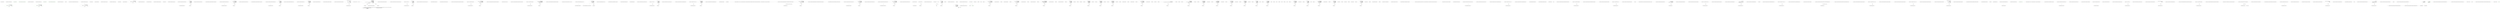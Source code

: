digraph  {
m0_3 [cluster="System.Type.GetGenericArguments()", file="FSharpOptionHelper.cs", label="Entry System.Type.GetGenericArguments()", span="0-0"];
m0_16 [cluster="CommandLine.Infrastructure.FSharpOptionHelper.ValueOf(object)", file="FSharpOptionHelper.cs", label="Entry CommandLine.Infrastructure.FSharpOptionHelper.ValueOf(object)", span="39-39"];
m0_17 [cluster="CommandLine.Infrastructure.FSharpOptionHelper.ValueOf(object)", color=green, community=0, file="FSharpOptionHelper.cs", label="var optionType = typeof(FSharpOption<>)", prediction=0, span="41-41"];
m0_18 [cluster="CommandLine.Infrastructure.FSharpOptionHelper.ValueOf(object)", color=green, community=0, file="FSharpOptionHelper.cs", label="var typedType = optionType.MakeGenericType(GetUnderlyingType(value.GetType()))", prediction=1, span="42-42"];
m0_19 [cluster="CommandLine.Infrastructure.FSharpOptionHelper.ValueOf(object)", color=green, community=1, file="FSharpOptionHelper.cs", label="return typedType.InvokeMember(\r\n                ''Value'',\r\n                BindingFlags.GetProperty | BindingFlags.Public | BindingFlags.Instance,\r\n                null,\r\n                value,\r\n                new object[] { });", prediction=2, span="44-49"];
m0_20 [cluster="CommandLine.Infrastructure.FSharpOptionHelper.ValueOf(object)", file="FSharpOptionHelper.cs", label="Exit CommandLine.Infrastructure.FSharpOptionHelper.ValueOf(object)", span="39-39"];
m0_22 [cluster="CommandLine.Infrastructure.FSharpOptionHelper.IsSome(object)", file="FSharpOptionHelper.cs", label="Entry CommandLine.Infrastructure.FSharpOptionHelper.IsSome(object)", span="52-52"];
m0_23 [cluster="CommandLine.Infrastructure.FSharpOptionHelper.IsSome(object)", color=green, community=0, file="FSharpOptionHelper.cs", label="var optionType = typeof(FSharpOption<>)", prediction=3, span="54-54"];
m0_24 [cluster="CommandLine.Infrastructure.FSharpOptionHelper.IsSome(object)", color=green, community=0, file="FSharpOptionHelper.cs", label="var typedType = optionType.MakeGenericType(GetUnderlyingType(value.GetType()))", prediction=4, span="55-55"];
m0_25 [cluster="CommandLine.Infrastructure.FSharpOptionHelper.IsSome(object)", color=green, community=1, file="FSharpOptionHelper.cs", label="return (bool)typedType.InvokeMember(\r\n                ''get_IsSome'',\r\n                BindingFlags.InvokeMethod | BindingFlags.Public | BindingFlags.Static,\r\n                null,\r\n                null,\r\n                new [] { value });", prediction=5, span="57-62"];
m0_26 [cluster="CommandLine.Infrastructure.FSharpOptionHelper.IsSome(object)", file="FSharpOptionHelper.cs", label="Exit CommandLine.Infrastructure.FSharpOptionHelper.IsSome(object)", span="52-52"];
m0_21 [cluster="object.GetType()", file="FSharpOptionHelper.cs", label="Entry object.GetType()", span="0-0"];
m0_10 [cluster="System.Type.InvokeMember(string, System.Reflection.BindingFlags, System.Reflection.Binder, object, object[])", file="FSharpOptionHelper.cs", label="Entry System.Type.InvokeMember(string, System.Reflection.BindingFlags, System.Reflection.Binder, object, object[])", span="0-0"];
m0_4 [cluster="CommandLine.Infrastructure.FSharpOptionHelper.Some(System.Type, object)", file="FSharpOptionHelper.cs", label="Entry CommandLine.Infrastructure.FSharpOptionHelper.Some(System.Type, object)", span="13-13"];
m0_5 [cluster="CommandLine.Infrastructure.FSharpOptionHelper.Some(System.Type, object)", file="FSharpOptionHelper.cs", label="var optionType = typeof(FSharpOption<>)", span="15-15"];
m0_6 [cluster="CommandLine.Infrastructure.FSharpOptionHelper.Some(System.Type, object)", file="FSharpOptionHelper.cs", label="var typedType = optionType.MakeGenericType(type)", span="16-16"];
m0_7 [cluster="CommandLine.Infrastructure.FSharpOptionHelper.Some(System.Type, object)", file="FSharpOptionHelper.cs", label="return typedType.InvokeMember(\r\n                ''Some'',\r\n                BindingFlags.InvokeMethod | BindingFlags.Public | BindingFlags.Static,\r\n                null,\r\n                null,\r\n                new [] { value });", span="18-23"];
m0_8 [cluster="CommandLine.Infrastructure.FSharpOptionHelper.Some(System.Type, object)", file="FSharpOptionHelper.cs", label="Exit CommandLine.Infrastructure.FSharpOptionHelper.Some(System.Type, object)", span="13-13"];
m0_11 [cluster="CommandLine.Infrastructure.FSharpOptionHelper.None(System.Type)", file="FSharpOptionHelper.cs", label="Entry CommandLine.Infrastructure.FSharpOptionHelper.None(System.Type)", span="26-26"];
m0_12 [cluster="CommandLine.Infrastructure.FSharpOptionHelper.None(System.Type)", file="FSharpOptionHelper.cs", label="var optionType = typeof(FSharpOption<>)", span="28-28"];
m0_13 [cluster="CommandLine.Infrastructure.FSharpOptionHelper.None(System.Type)", file="FSharpOptionHelper.cs", label="var typedType = optionType.MakeGenericType(type)", span="29-29"];
m0_14 [cluster="CommandLine.Infrastructure.FSharpOptionHelper.None(System.Type)", file="FSharpOptionHelper.cs", label="return typedType.InvokeMember(\r\n                ''None'',\r\n                BindingFlags.GetProperty | BindingFlags.Public | BindingFlags.Static,\r\n                null,\r\n                null,\r\n                new object[] {});", span="31-36"];
m0_15 [cluster="CommandLine.Infrastructure.FSharpOptionHelper.None(System.Type)", file="FSharpOptionHelper.cs", label="Exit CommandLine.Infrastructure.FSharpOptionHelper.None(System.Type)", span="26-26"];
m0_9 [cluster="System.Type.MakeGenericType(params System.Type[])", file="FSharpOptionHelper.cs", label="Entry System.Type.MakeGenericType(params System.Type[])", span="0-0"];
m0_0 [cluster="CommandLine.Infrastructure.FSharpOptionHelper.GetUnderlyingType(System.Type)", file="FSharpOptionHelper.cs", label="Entry CommandLine.Infrastructure.FSharpOptionHelper.GetUnderlyingType(System.Type)", span="8-8"];
m0_1 [cluster="CommandLine.Infrastructure.FSharpOptionHelper.GetUnderlyingType(System.Type)", file="FSharpOptionHelper.cs", label="return type.GetGenericArguments()[0];", span="10-10"];
m0_2 [cluster="CommandLine.Infrastructure.FSharpOptionHelper.GetUnderlyingType(System.Type)", file="FSharpOptionHelper.cs", label="Exit CommandLine.Infrastructure.FSharpOptionHelper.GetUnderlyingType(System.Type)", span="8-8"];
m1_40 [cluster="CommandLine.Tests.Unit.Core.InstanceBuilderTests.Parse_int_sequence_with_range(string[], int[])", file="UnParserExtensions.cs", label="Entry CommandLine.Tests.Unit.Core.InstanceBuilderTests.Parse_int_sequence_with_range(string[], int[])", span="113-113"];
m1_41 [cluster="CommandLine.Tests.Unit.Core.InstanceBuilderTests.Parse_int_sequence_with_range(string[], int[])", file="UnParserExtensions.cs", label="var result = InstanceBuilder.Build(\r\n                () => new FakeOptions(),\r\n                arguments,\r\n                StringComparer.Ordinal,\r\n                CultureInfo.InvariantCulture)", span="118-122"];
m1_42 [cluster="CommandLine.Tests.Unit.Core.InstanceBuilderTests.Parse_int_sequence_with_range(string[], int[])", file="UnParserExtensions.cs", label="Assert.True(expected.SequenceEqual(result.Value.IntSequence))", span="125-125"];
m1_43 [cluster="CommandLine.Tests.Unit.Core.InstanceBuilderTests.Parse_int_sequence_with_range(string[], int[])", file="UnParserExtensions.cs", label="Exit CommandLine.Tests.Unit.Core.InstanceBuilderTests.Parse_int_sequence_with_range(string[], int[])", span="113-113"];
m1_62 [cluster="CommandLine.Tests.Fakes.FakeOptionsWithSequenceAndOnlyMaxConstraint.FakeOptionsWithSequenceAndOnlyMaxConstraint()", file="UnParserExtensions.cs", label="Entry CommandLine.Tests.Fakes.FakeOptionsWithSequenceAndOnlyMaxConstraint.FakeOptionsWithSequenceAndOnlyMaxConstraint()", span="6-6"];
m1_151 [cluster="CommandLine.Tests.Unit.Core.InstanceBuilderTests.Parse_long_sequence_with_separator(string[], long[])", file="UnParserExtensions.cs", label="Entry CommandLine.Tests.Unit.Core.InstanceBuilderTests.Parse_long_sequence_with_separator(string[], long[])", span="386-386"];
m1_152 [cluster="CommandLine.Tests.Unit.Core.InstanceBuilderTests.Parse_long_sequence_with_separator(string[], long[])", file="UnParserExtensions.cs", label="var result = InstanceBuilder.Build(\r\n                () => new FakeOptionsWithSequenceAndSeparator(),\r\n                arguments,\r\n                StringComparer.Ordinal,\r\n                CultureInfo.InvariantCulture)", span="391-395"];
m1_153 [cluster="CommandLine.Tests.Unit.Core.InstanceBuilderTests.Parse_long_sequence_with_separator(string[], long[])", file="UnParserExtensions.cs", label="expected.ShouldBeEquivalentTo(result.Value.LongSequence)", span="398-398"];
m1_154 [cluster="CommandLine.Tests.Unit.Core.InstanceBuilderTests.Parse_long_sequence_with_separator(string[], long[])", file="UnParserExtensions.cs", label="Exit CommandLine.Tests.Unit.Core.InstanceBuilderTests.Parse_long_sequence_with_separator(string[], long[])", span="386-386"];
m1_54 [cluster="CommandLine.Tests.Fakes.FakeOptionsWithSequenceAndOnlyMinConstraint.FakeOptionsWithSequenceAndOnlyMinConstraint()", file="UnParserExtensions.cs", label="Entry CommandLine.Tests.Fakes.FakeOptionsWithSequenceAndOnlyMinConstraint.FakeOptionsWithSequenceAndOnlyMinConstraint()", span="6-6"];
m1_266 [cluster="CommandLine.Tests.Unit.Core.InstanceBuilderTests.Omitting_names_assumes_identifier_as_long_name(string[], string)", file="UnParserExtensions.cs", label="Entry CommandLine.Tests.Unit.Core.InstanceBuilderTests.Omitting_names_assumes_identifier_as_long_name(string[], string)", span="637-637"];
m1_267 [cluster="CommandLine.Tests.Unit.Core.InstanceBuilderTests.Omitting_names_assumes_identifier_as_long_name(string[], string)", file="UnParserExtensions.cs", label="var result = InstanceBuilder.Build(\r\n                () => new FakeOptions(),\r\n                arguments,\r\n                StringComparer.Ordinal,\r\n                CultureInfo.InvariantCulture)", span="642-646"];
m1_268 [cluster="CommandLine.Tests.Unit.Core.InstanceBuilderTests.Omitting_names_assumes_identifier_as_long_name(string[], string)", file="UnParserExtensions.cs", label="Assert.True(expected.Equals(result.Value.StringValue))", span="649-649"];
m1_269 [cluster="CommandLine.Tests.Unit.Core.InstanceBuilderTests.Omitting_names_assumes_identifier_as_long_name(string[], string)", file="UnParserExtensions.cs", label="Exit CommandLine.Tests.Unit.Core.InstanceBuilderTests.Omitting_names_assumes_identifier_as_long_name(string[], string)", span="637-637"];
m1_307 [cluster="CommandLine.Tests.Unit.Core.InstanceBuilderTests.Parse_nullable_long(string[], long?)", file="UnParserExtensions.cs", label="Entry CommandLine.Tests.Unit.Core.InstanceBuilderTests.Parse_nullable_long(string[], long?)", span="741-741"];
m1_308 [cluster="CommandLine.Tests.Unit.Core.InstanceBuilderTests.Parse_nullable_long(string[], long?)", file="UnParserExtensions.cs", label="var result = InstanceBuilder.Build(\r\n                () => new FakeOptionsWithNullables(),\r\n                arguments,\r\n                StringComparer.Ordinal,\r\n                CultureInfo.InvariantCulture)", span="746-750"];
m1_309 [cluster="CommandLine.Tests.Unit.Core.InstanceBuilderTests.Parse_nullable_long(string[], long?)", file="UnParserExtensions.cs", label="expected.ShouldBeEquivalentTo(result.Value.NullableLong)", span="753-753"];
m1_310 [cluster="CommandLine.Tests.Unit.Core.InstanceBuilderTests.Parse_nullable_long(string[], long?)", file="UnParserExtensions.cs", label="Exit CommandLine.Tests.Unit.Core.InstanceBuilderTests.Parse_nullable_long(string[], long?)", span="741-741"];
m1_78 [cluster="CommandLine.SequenceOutOfRangeError.SequenceOutOfRangeError(CommandLine.NameInfo)", file="UnParserExtensions.cs", label="Entry CommandLine.SequenceOutOfRangeError.SequenceOutOfRangeError(CommandLine.NameInfo)", span="316-316"];
m1_166 [cluster="CommandLine.Tests.Unit.Core.InstanceBuilderTests.Double_dash_force_subsequent_arguments_as_values()", file="UnParserExtensions.cs", label="Entry CommandLine.Tests.Unit.Core.InstanceBuilderTests.Double_dash_force_subsequent_arguments_as_values()", span="429-429"];
m1_167 [cluster="CommandLine.Tests.Unit.Core.InstanceBuilderTests.Double_dash_force_subsequent_arguments_as_values()", file="UnParserExtensions.cs", label="var expectedResult = new FakeOptionsWithValues\r\n                {\r\n                    StringValue = ''str1'',\r\n                    LongValue = 10L,\r\n                    StringSequence = new[] { ''-a'', ''--bee'', ''-c'' },\r\n                    IntValue = 20\r\n                }", span="432-438"];
m1_168 [cluster="CommandLine.Tests.Unit.Core.InstanceBuilderTests.Double_dash_force_subsequent_arguments_as_values()", file="UnParserExtensions.cs", label="var arguments = new[] { ''--stringvalue'', ''str1'', ''--'', ''10'', ''-a'', ''--bee'', ''-c'', ''20'' }", span="439-439"];
m1_170 [cluster="CommandLine.Tests.Unit.Core.InstanceBuilderTests.Double_dash_force_subsequent_arguments_as_values()", file="UnParserExtensions.cs", label="expectedResult.ShouldBeEquivalentTo(result.Value)", span="452-452"];
m1_169 [cluster="CommandLine.Tests.Unit.Core.InstanceBuilderTests.Double_dash_force_subsequent_arguments_as_values()", file="UnParserExtensions.cs", label="var result = InstanceBuilder.Build(\r\n                () => new FakeOptionsWithValues(),\r\n                (a, optionSpecs) =>\r\n                    Tokenizer.PreprocessDashDash(a,\r\n                        args => Tokenizer.Tokenize(args, name => NameLookup.Contains(name, optionSpecs, StringComparer.Ordinal))),\r\n                arguments,\r\n                StringComparer.Ordinal,\r\n                CultureInfo.InvariantCulture)", span="442-449"];
m1_171 [cluster="CommandLine.Tests.Unit.Core.InstanceBuilderTests.Double_dash_force_subsequent_arguments_as_values()", file="UnParserExtensions.cs", label="Exit CommandLine.Tests.Unit.Core.InstanceBuilderTests.Double_dash_force_subsequent_arguments_as_values()", span="429-429"];
m1_258 [cluster="CommandLine.Tests.Unit.Core.InstanceBuilderTests.Parse_unknown_short_option_in_option_group_gererates_UnknownOptionError()", file="UnParserExtensions.cs", label="Entry CommandLine.Tests.Unit.Core.InstanceBuilderTests.Parse_unknown_short_option_in_option_group_gererates_UnknownOptionError()", span="616-616"];
m1_259 [cluster="CommandLine.Tests.Unit.Core.InstanceBuilderTests.Parse_unknown_short_option_in_option_group_gererates_UnknownOptionError()", file="UnParserExtensions.cs", label="var expectedResult = new[] { new UnknownOptionError(''z'') }", span="619-619"];
m1_260 [cluster="CommandLine.Tests.Unit.Core.InstanceBuilderTests.Parse_unknown_short_option_in_option_group_gererates_UnknownOptionError()", file="UnParserExtensions.cs", label="var result = InstanceBuilder.Build(\r\n                () => new FakeOptions(),\r\n                new[] { ''-zx'' },\r\n                StringComparer.Ordinal,\r\n                CultureInfo.InvariantCulture)", span="622-626"];
m1_261 [cluster="CommandLine.Tests.Unit.Core.InstanceBuilderTests.Parse_unknown_short_option_in_option_group_gererates_UnknownOptionError()", file="UnParserExtensions.cs", label="Assert.True(expectedResult.SequenceEqual(result.Errors))", span="629-629"];
m1_262 [cluster="CommandLine.Tests.Unit.Core.InstanceBuilderTests.Parse_unknown_short_option_in_option_group_gererates_UnknownOptionError()", file="UnParserExtensions.cs", label="Exit CommandLine.Tests.Unit.Core.InstanceBuilderTests.Parse_unknown_short_option_in_option_group_gererates_UnknownOptionError()", span="616-616"];
m1_108 [cluster="CommandLine.Tests.Fakes.FakeOptionsWithEnum.FakeOptionsWithEnum()", file="UnParserExtensions.cs", label="Entry CommandLine.Tests.Fakes.FakeOptionsWithEnum.FakeOptionsWithEnum()", span="11-11"];
m1_203 [cluster="CommandLine.Tests.Fakes.FakeOptionWithRequiredAndSet.FakeOptionWithRequiredAndSet()", file="UnParserExtensions.cs", label="Entry CommandLine.Tests.Fakes.FakeOptionWithRequiredAndSet.FakeOptionWithRequiredAndSet()", span="4-4"];
m1_73 [cluster="CommandLine.Tests.Unit.Core.InstanceBuilderTests.Breaking_min_constraint_in_string_sequence_as_value_gererates_SequenceOutOfRangeError()", file="UnParserExtensions.cs", label="Entry CommandLine.Tests.Unit.Core.InstanceBuilderTests.Breaking_min_constraint_in_string_sequence_as_value_gererates_SequenceOutOfRangeError()", span="195-195"];
m1_74 [cluster="CommandLine.Tests.Unit.Core.InstanceBuilderTests.Breaking_min_constraint_in_string_sequence_as_value_gererates_SequenceOutOfRangeError()", file="UnParserExtensions.cs", label="var expectedResult = new[] { new SequenceOutOfRangeError(NameInfo.EmptyName) }", span="198-198"];
m1_75 [cluster="CommandLine.Tests.Unit.Core.InstanceBuilderTests.Breaking_min_constraint_in_string_sequence_as_value_gererates_SequenceOutOfRangeError()", file="UnParserExtensions.cs", label="var result = InstanceBuilder.Build(\r\n                () => new FakeOptionsWithSequenceAndOnlyMinConstraintAsValue(),\r\n                new string[] { },\r\n                StringComparer.Ordinal,\r\n                CultureInfo.InvariantCulture)", span="201-205"];
m1_76 [cluster="CommandLine.Tests.Unit.Core.InstanceBuilderTests.Breaking_min_constraint_in_string_sequence_as_value_gererates_SequenceOutOfRangeError()", file="UnParserExtensions.cs", label="Assert.True(expectedResult.SequenceEqual(result.Errors))", span="208-208"];
m1_77 [cluster="CommandLine.Tests.Unit.Core.InstanceBuilderTests.Breaking_min_constraint_in_string_sequence_as_value_gererates_SequenceOutOfRangeError()", file="UnParserExtensions.cs", label="Exit CommandLine.Tests.Unit.Core.InstanceBuilderTests.Breaking_min_constraint_in_string_sequence_as_value_gererates_SequenceOutOfRangeError()", span="195-195"];
m1_246 [cluster="CommandLine.UnknownOptionError.UnknownOptionError(string)", file="UnParserExtensions.cs", label="Entry CommandLine.UnknownOptionError.UnknownOptionError(string)", span="272-272"];
m1_91 [cluster="CommandLine.Tests.Unit.Core.InstanceBuilderTests.Breaking_max_constraint_in_string_sequence_as_value_gererates_SequenceOutOfRangeError()", file="UnParserExtensions.cs", label="Entry CommandLine.Tests.Unit.Core.InstanceBuilderTests.Breaking_max_constraint_in_string_sequence_as_value_gererates_SequenceOutOfRangeError()", span="234-234"];
m1_92 [cluster="CommandLine.Tests.Unit.Core.InstanceBuilderTests.Breaking_max_constraint_in_string_sequence_as_value_gererates_SequenceOutOfRangeError()", file="UnParserExtensions.cs", label="var expectedResult = new[] { new SequenceOutOfRangeError(NameInfo.EmptyName) }", span="237-237"];
m1_93 [cluster="CommandLine.Tests.Unit.Core.InstanceBuilderTests.Breaking_max_constraint_in_string_sequence_as_value_gererates_SequenceOutOfRangeError()", file="UnParserExtensions.cs", label="var result = InstanceBuilder.Build(\r\n                () => new FakeOptionsWithSequenceAndOnlyMaxConstraintAsValue(),\r\n                new[] { ''one'', ''two'', ''three'', ''this-is-too-much'' },\r\n                StringComparer.Ordinal,\r\n                CultureInfo.InvariantCulture)", span="240-244"];
m1_94 [cluster="CommandLine.Tests.Unit.Core.InstanceBuilderTests.Breaking_max_constraint_in_string_sequence_as_value_gererates_SequenceOutOfRangeError()", file="UnParserExtensions.cs", label="Assert.True(expectedResult.SequenceEqual(result.Errors))", span="247-247"];
m1_95 [cluster="CommandLine.Tests.Unit.Core.InstanceBuilderTests.Breaking_max_constraint_in_string_sequence_as_value_gererates_SequenceOutOfRangeError()", file="UnParserExtensions.cs", label="Exit CommandLine.Tests.Unit.Core.InstanceBuilderTests.Breaking_max_constraint_in_string_sequence_as_value_gererates_SequenceOutOfRangeError()", span="234-234"];
m1_183 [cluster="CommandLine.Core.Tokenizer.Tokenize(System.Collections.Generic.IEnumerable<string>, System.Func<string, bool>)", file="UnParserExtensions.cs", label="Entry CommandLine.Core.Tokenizer.Tokenize(System.Collections.Generic.IEnumerable<string>, System.Func<string, bool>)", span="11-11"];
m1_314 [cluster="CommandLine.Tests.Unit.Core.InstanceBuilderTests.Parse_fsharp_option_string(string[], string, bool)", file="UnParserExtensions.cs", label="Entry CommandLine.Tests.Unit.Core.InstanceBuilderTests.Parse_fsharp_option_string(string[], string, bool)", span="760-760"];
m1_315 [cluster="CommandLine.Tests.Unit.Core.InstanceBuilderTests.Parse_fsharp_option_string(string[], string, bool)", file="UnParserExtensions.cs", label="var result = InstanceBuilder.Build(\r\n                () => new FakeOptionsWithFSharpOption(),\r\n                arguments,\r\n                StringComparer.Ordinal,\r\n                CultureInfo.InvariantCulture)", span="765-769"];
m1_316 [cluster="CommandLine.Tests.Unit.Core.InstanceBuilderTests.Parse_fsharp_option_string(string[], string, bool)", file="UnParserExtensions.cs", label="expectedValue.ShouldBeEquivalentTo(result.Value.FileName.Value)", span="772-772"];
m1_317 [cluster="CommandLine.Tests.Unit.Core.InstanceBuilderTests.Parse_fsharp_option_string(string[], string, bool)", file="UnParserExtensions.cs", label="expectedSome.ShouldBeEquivalentTo(FSharpOption<string>.get_IsSome(result.Value.FileName))", span="773-773"];
m1_318 [cluster="CommandLine.Tests.Unit.Core.InstanceBuilderTests.Parse_fsharp_option_string(string[], string, bool)", file="UnParserExtensions.cs", label="Exit CommandLine.Tests.Unit.Core.InstanceBuilderTests.Parse_fsharp_option_string(string[], string, bool)", span="760-760"];
m1_298 [cluster="CommandLine.Tests.Fakes.FakeOptionsWithSequenceMinMaxEqual.FakeOptionsWithSequenceMinMaxEqual()", file="UnParserExtensions.cs", label="Entry CommandLine.Tests.Fakes.FakeOptionsWithSequenceMinMaxEqual.FakeOptionsWithSequenceMinMaxEqual()", span="9-9"];
m1_306 [cluster="CommandLine.Tests.Fakes.FakeOptionsWithNullables.FakeOptionsWithNullables()", file="UnParserExtensions.cs", label="Entry CommandLine.Tests.Fakes.FakeOptionsWithNullables.FakeOptionsWithNullables()", span="4-4"];
m1_6 [cluster="CommandLine.Tests.Fakes.FakeOptions.FakeOptions()", file="UnParserExtensions.cs", label="Entry CommandLine.Tests.Fakes.FakeOptions.FakeOptions()", span="6-6"];
m1_250 [cluster="CommandLine.Tests.Unit.Core.InstanceBuilderTests.Parse_unknown_short_option_gererates_UnknownOptionError()", file="UnParserExtensions.cs", label="Entry CommandLine.Tests.Unit.Core.InstanceBuilderTests.Parse_unknown_short_option_gererates_UnknownOptionError()", span="597-597"];
m1_251 [cluster="CommandLine.Tests.Unit.Core.InstanceBuilderTests.Parse_unknown_short_option_gererates_UnknownOptionError()", file="UnParserExtensions.cs", label="var expectedResult = new[] { new UnknownOptionError(''z'') }", span="600-600"];
m1_252 [cluster="CommandLine.Tests.Unit.Core.InstanceBuilderTests.Parse_unknown_short_option_gererates_UnknownOptionError()", file="UnParserExtensions.cs", label="var result = InstanceBuilder.Build(\r\n                () => new FakeOptions(),\r\n                new[] { ''-z'', ''-x'' },\r\n                StringComparer.Ordinal,\r\n                CultureInfo.InvariantCulture)", span="603-607"];
m1_253 [cluster="CommandLine.Tests.Unit.Core.InstanceBuilderTests.Parse_unknown_short_option_gererates_UnknownOptionError()", file="UnParserExtensions.cs", label="Assert.True(expectedResult.SequenceEqual(result.Errors))", span="610-610"];
m1_254 [cluster="CommandLine.Tests.Unit.Core.InstanceBuilderTests.Parse_unknown_short_option_gererates_UnknownOptionError()", file="UnParserExtensions.cs", label="Exit CommandLine.Tests.Unit.Core.InstanceBuilderTests.Parse_unknown_short_option_gererates_UnknownOptionError()", span="597-597"];
m1_109 [cluster="CommandLine.Tests.Unit.Core.InstanceBuilderTests.Parse_enum_value_with_wrong_index_generates_BadFormatConversionError()", file="UnParserExtensions.cs", label="Entry CommandLine.Tests.Unit.Core.InstanceBuilderTests.Parse_enum_value_with_wrong_index_generates_BadFormatConversionError()", span="277-277"];
m1_110 [cluster="CommandLine.Tests.Unit.Core.InstanceBuilderTests.Parse_enum_value_with_wrong_index_generates_BadFormatConversionError()", file="UnParserExtensions.cs", label="var expectedResult = new[] { new BadFormatConversionError(new NameInfo('''', ''colors'')) }", span="280-280"];
m1_111 [cluster="CommandLine.Tests.Unit.Core.InstanceBuilderTests.Parse_enum_value_with_wrong_index_generates_BadFormatConversionError()", file="UnParserExtensions.cs", label="var result = InstanceBuilder.Build(\r\n                () => new FakeOptionsWithEnum(),\r\n                new[] { ''--colors'', ''3'' },\r\n                StringComparer.Ordinal,\r\n                CultureInfo.InvariantCulture)", span="283-287"];
m1_112 [cluster="CommandLine.Tests.Unit.Core.InstanceBuilderTests.Parse_enum_value_with_wrong_index_generates_BadFormatConversionError()", file="UnParserExtensions.cs", label="Assert.True(expectedResult.SequenceEqual(result.Errors))", span="290-290"];
m1_113 [cluster="CommandLine.Tests.Unit.Core.InstanceBuilderTests.Parse_enum_value_with_wrong_index_generates_BadFormatConversionError()", file="UnParserExtensions.cs", label="Exit CommandLine.Tests.Unit.Core.InstanceBuilderTests.Parse_enum_value_with_wrong_index_generates_BadFormatConversionError()", span="277-277"];
m1_7 [cluster="CommandLine.HelpRequestedError.HelpRequestedError()", file="UnParserExtensions.cs", label="Entry CommandLine.HelpRequestedError.HelpRequestedError()", span="338-338"];
m1_104 [cluster="Unk.ShouldBeEquivalentTo", file="UnParserExtensions.cs", label="Entry Unk.ShouldBeEquivalentTo", span=""];
m1_172 [cluster="CommandLine.Core.InstanceBuilder.Build<T>(System.Func<T>, System.Func<System.Collections.Generic.IEnumerable<string>, System.Collections.Generic.IEnumerable<CommandLine.Core.OptionSpecification>, CommandLine.Core.StatePair<System.Collections.Generic.IEnumerable<CommandLine.Core.Token>>>, System.Collections.Generic.IEnumerable<string>, System.StringComparer, System.Globalization.CultureInfo)", file="UnParserExtensions.cs", label="Entry CommandLine.Core.InstanceBuilder.Build<T>(System.Func<T>, System.Func<System.Collections.Generic.IEnumerable<string>, System.Collections.Generic.IEnumerable<CommandLine.Core.OptionSpecification>, CommandLine.Core.StatePair<System.Collections.Generic.IEnumerable<CommandLine.Core.Token>>>, System.Collections.Generic.IEnumerable<string>, System.StringComparer, System.Globalization.CultureInfo)", span="33-33"];
m1_332 [cluster="CommandLine.Tests.Unit.Core.InstanceBuilderTests.Parse_string_scalar_and_sequence_adjacent(string[], CommandLine.Tests.Fakes.FakeOptionsWithScalarValueAndSequenceStringAdjacent)", file="UnParserExtensions.cs", label="Entry CommandLine.Tests.Unit.Core.InstanceBuilderTests.Parse_string_scalar_and_sequence_adjacent(string[], CommandLine.Tests.Fakes.FakeOptionsWithScalarValueAndSequenceStringAdjacent)", span="799-799"];
m1_333 [cluster="CommandLine.Tests.Unit.Core.InstanceBuilderTests.Parse_string_scalar_and_sequence_adjacent(string[], CommandLine.Tests.Fakes.FakeOptionsWithScalarValueAndSequenceStringAdjacent)", file="UnParserExtensions.cs", label="var result = InstanceBuilder.Build(\r\n                () => new FakeOptionsWithScalarValueAndSequenceStringAdjacent(),\r\n                arguments,\r\n                StringComparer.Ordinal,\r\n                CultureInfo.InvariantCulture)", span="804-808"];
m1_334 [cluster="CommandLine.Tests.Unit.Core.InstanceBuilderTests.Parse_string_scalar_and_sequence_adjacent(string[], CommandLine.Tests.Fakes.FakeOptionsWithScalarValueAndSequenceStringAdjacent)", file="UnParserExtensions.cs", label="expected.ShouldBeEquivalentTo(result.Value)", span="811-811"];
m1_335 [cluster="CommandLine.Tests.Unit.Core.InstanceBuilderTests.Parse_string_scalar_and_sequence_adjacent(string[], CommandLine.Tests.Fakes.FakeOptionsWithScalarValueAndSequenceStringAdjacent)", file="UnParserExtensions.cs", label="Exit CommandLine.Tests.Unit.Core.InstanceBuilderTests.Parse_string_scalar_and_sequence_adjacent(string[], CommandLine.Tests.Fakes.FakeOptionsWithScalarValueAndSequenceStringAdjacent)", span="799-799"];
m1_82 [cluster="CommandLine.Tests.Fakes.FakeOptionsWithSequenceAndOnlyMinConstraintAsValue.FakeOptionsWithSequenceAndOnlyMinConstraintAsValue()", file="UnParserExtensions.cs", label="Entry CommandLine.Tests.Fakes.FakeOptionsWithSequenceAndOnlyMinConstraintAsValue.FakeOptionsWithSequenceAndOnlyMinConstraintAsValue()", span="6-6"];
m1_143 [cluster="CommandLine.Tests.Unit.Core.InstanceBuilderTests.Parse_sequence_value_without_range_constraints(string[], long[])", file="UnParserExtensions.cs", label="Entry CommandLine.Tests.Unit.Core.InstanceBuilderTests.Parse_sequence_value_without_range_constraints(string[], long[])", span="364-364"];
m1_144 [cluster="CommandLine.Tests.Unit.Core.InstanceBuilderTests.Parse_sequence_value_without_range_constraints(string[], long[])", file="UnParserExtensions.cs", label="var result = InstanceBuilder.Build(\r\n                () => new FakeOptionsWithSequenceWithoutRange(),\r\n                arguments,\r\n                StringComparer.Ordinal,\r\n                CultureInfo.InvariantCulture)", span="369-373"];
m1_145 [cluster="CommandLine.Tests.Unit.Core.InstanceBuilderTests.Parse_sequence_value_without_range_constraints(string[], long[])", file="UnParserExtensions.cs", label="expected.ShouldBeEquivalentTo(result.Value.LongSequence)", span="376-376"];
m1_146 [cluster="CommandLine.Tests.Unit.Core.InstanceBuilderTests.Parse_sequence_value_without_range_constraints(string[], long[])", file="UnParserExtensions.cs", label="Exit CommandLine.Tests.Unit.Core.InstanceBuilderTests.Parse_sequence_value_without_range_constraints(string[], long[])", span="364-364"];
m1_55 [cluster="CommandLine.Tests.Unit.Core.InstanceBuilderTests.Parse_string_sequence_with_only_max_constraint(string[], string[])", file="UnParserExtensions.cs", label="Entry CommandLine.Tests.Unit.Core.InstanceBuilderTests.Parse_string_sequence_with_only_max_constraint(string[], string[])", span="158-158"];
m1_56 [cluster="CommandLine.Tests.Unit.Core.InstanceBuilderTests.Parse_string_sequence_with_only_max_constraint(string[], string[])", file="UnParserExtensions.cs", label="var result = InstanceBuilder.Build(\r\n                () => new FakeOptionsWithSequenceAndOnlyMaxConstraint(),\r\n                arguments,\r\n                StringComparer.Ordinal,\r\n                CultureInfo.InvariantCulture)", span="163-167"];
m1_57 [cluster="CommandLine.Tests.Unit.Core.InstanceBuilderTests.Parse_string_sequence_with_only_max_constraint(string[], string[])", file="UnParserExtensions.cs", label="Assert.True(expected.SequenceEqual(result.Value.StringSequence))", span="170-170"];
m1_58 [cluster="CommandLine.Tests.Unit.Core.InstanceBuilderTests.Parse_string_sequence_with_only_max_constraint(string[], string[])", file="UnParserExtensions.cs", label="Exit CommandLine.Tests.Unit.Core.InstanceBuilderTests.Parse_string_sequence_with_only_max_constraint(string[], string[])", span="158-158"];
m1_31 [cluster="System.Text.StringBuilder.StringBuilder(string)", file="UnParserExtensions.cs", label="Entry System.Text.StringBuilder.StringBuilder(string)", span="0-0"];
m1_32 [cluster="System.Text.StringBuilder.Append(string)", file="UnParserExtensions.cs", label="Entry System.Text.StringBuilder.Append(string)", span="0-0"];
m1_33 [cluster="System.Text.StringBuilder.ToString()", file="UnParserExtensions.cs", label="Entry System.Text.StringBuilder.ToString()", span="0-0"];
m1_34 [cluster="CommandLine.Tests.Unit.Core.InstanceBuilderTests.Parse_int_sequence(string[], int[])", file="UnParserExtensions.cs", label="Exit CommandLine.Tests.Unit.Core.InstanceBuilderTests.Parse_int_sequence(string[], int[])", span="91-91"];
m1_336 [cluster="lambda expression", file="UnParserExtensions.cs", label="Entry lambda expression", span="805-805"];
m1_13 [cluster="lambda expression", file="UnParserExtensions.cs", label=fakeOptions, span="29-29"];
m1_12 [cluster="lambda expression", file="UnParserExtensions.cs", label="Entry lambda expression", span="29-29"];
m1_14 [cluster="lambda expression", file="UnParserExtensions.cs", label="Exit lambda expression", span="29-29"];
m1_20 [cluster="CommandLine.Infrastructure.StringExtensions.EqualsOrdinal(string, string)", file="UnParserExtensions.cs", label="Exit CommandLine.Infrastructure.StringExtensions.EqualsOrdinal(string, string)", span="35-35"];
m1_22 [cluster="lambda expression", file="UnParserExtensions.cs", label="Exit lambda expression", span="50-50"];
m1_27 [cluster="CommandLine.Infrastructure.StringExtensions.JoinTo(string, params string[])", file="UnParserExtensions.cs", label=others, span="48-48"];
m1_28 [cluster="CommandLine.Infrastructure.StringExtensions.JoinTo(string, params string[])", file="UnParserExtensions.cs", label="builder.Append(v)", span="50-50"];
m1_29 [cluster="CommandLine.Infrastructure.StringExtensions.JoinTo(string, params string[])", color=green, community=0, file="UnParserExtensions.cs", label="return builder.ToString();", prediction=6, span="52-52"];
m1_36 [cluster="lambda expression", file="UnParserExtensions.cs", label="Entry lambda expression", span="97-97"];
m1_37 [cluster="lambda expression", file="UnParserExtensions.cs", label="new FakeOptionsWithSequence()", span="97-97"];
m1_38 [cluster="lambda expression", file="UnParserExtensions.cs", label="Exit lambda expression", span="97-97"];
m1_44 [cluster="lambda expression", file="UnParserExtensions.cs", label="Entry lambda expression", span="119-119"];
m1_45 [cluster="lambda expression", file="UnParserExtensions.cs", label="new FakeOptions()", span="119-119"];
m1_46 [cluster="lambda expression", file="UnParserExtensions.cs", label="Exit lambda expression", span="119-119"];
m1_51 [cluster="lambda expression", file="UnParserExtensions.cs", label="Entry lambda expression", span="142-142"];
m1_52 [cluster="lambda expression", file="UnParserExtensions.cs", label="new FakeOptionsWithSequenceAndOnlyMinConstraint()", span="142-142"];
m1_53 [cluster="lambda expression", file="UnParserExtensions.cs", label="Exit lambda expression", span="142-142"];
m1_59 [cluster="lambda expression", file="UnParserExtensions.cs", label="Entry lambda expression", span="164-164"];
m1_60 [cluster="lambda expression", file="UnParserExtensions.cs", label="new FakeOptionsWithSequenceAndOnlyMaxConstraint()", span="164-164"];
m1_61 [cluster="lambda expression", file="UnParserExtensions.cs", label="Exit lambda expression", span="164-164"];
m1_70 [cluster="lambda expression", file="UnParserExtensions.cs", label="Entry lambda expression", span="183-183"];
m1_71 [cluster="lambda expression", file="UnParserExtensions.cs", label="new FakeOptionsWithSequenceAndOnlyMinConstraint()", span="183-183"];
m1_72 [cluster="lambda expression", file="UnParserExtensions.cs", label="Exit lambda expression", span="183-183"];
m1_79 [cluster="lambda expression", file="UnParserExtensions.cs", label="Entry lambda expression", span="202-202"];
m1_80 [cluster="lambda expression", file="UnParserExtensions.cs", label="new FakeOptionsWithSequenceAndOnlyMinConstraintAsValue()", span="202-202"];
m1_81 [cluster="lambda expression", file="UnParserExtensions.cs", label="Exit lambda expression", span="202-202"];
m1_88 [cluster="lambda expression", file="UnParserExtensions.cs", label="Entry lambda expression", span="222-222"];
m1_89 [cluster="lambda expression", file="UnParserExtensions.cs", label="new FakeOptionsWithSequenceAndOnlyMaxConstraint()", span="222-222"];
m1_90 [cluster="lambda expression", file="UnParserExtensions.cs", label="Exit lambda expression", span="222-222"];
m1_96 [cluster="lambda expression", file="UnParserExtensions.cs", label="Entry lambda expression", span="241-241"];
m1_97 [cluster="lambda expression", file="UnParserExtensions.cs", label="new FakeOptionsWithSequenceAndOnlyMaxConstraintAsValue()", span="241-241"];
m1_98 [cluster="lambda expression", file="UnParserExtensions.cs", label="Exit lambda expression", span="241-241"];
m1_105 [cluster="lambda expression", file="UnParserExtensions.cs", label="Entry lambda expression", span="265-265"];
m1_106 [cluster="lambda expression", file="UnParserExtensions.cs", label="new FakeOptionsWithEnum()", span="265-265"];
m1_107 [cluster="lambda expression", file="UnParserExtensions.cs", label="Exit lambda expression", span="265-265"];
m1_115 [cluster="lambda expression", file="UnParserExtensions.cs", label="Entry lambda expression", span="284-284"];
m1_116 [cluster="lambda expression", file="UnParserExtensions.cs", label="new FakeOptionsWithEnum()", span="284-284"];
m1_117 [cluster="lambda expression", file="UnParserExtensions.cs", label="Exit lambda expression", span="284-284"];
m1_123 [cluster="lambda expression", file="UnParserExtensions.cs", label="Entry lambda expression", span="303-303"];
m1_124 [cluster="lambda expression", file="UnParserExtensions.cs", label="new FakeOptionsWithEnum()", span="303-303"];
m1_125 [cluster="lambda expression", file="UnParserExtensions.cs", label="Exit lambda expression", span="303-303"];
m1_131 [cluster="lambda expression", file="UnParserExtensions.cs", label="Entry lambda expression", span="322-322"];
m1_132 [cluster="lambda expression", file="UnParserExtensions.cs", label="new FakeOptionsWithEnum()", span="322-322"];
m1_133 [cluster="lambda expression", file="UnParserExtensions.cs", label="Exit lambda expression", span="322-322"];
m1_140 [cluster="lambda expression", file="UnParserExtensions.cs", label="Entry lambda expression", span="347-347"];
m1_141 [cluster="lambda expression", file="UnParserExtensions.cs", label="new FakeOptionsWithValues()", span="347-347"];
m1_142 [cluster="lambda expression", file="UnParserExtensions.cs", label="Exit lambda expression", span="347-347"];
m1_147 [cluster="lambda expression", file="UnParserExtensions.cs", label="Entry lambda expression", span="370-370"];
m1_148 [cluster="lambda expression", file="UnParserExtensions.cs", label="new FakeOptionsWithSequenceWithoutRange()", span="370-370"];
m1_149 [cluster="lambda expression", file="UnParserExtensions.cs", label="Exit lambda expression", span="370-370"];
m1_155 [cluster="lambda expression", file="UnParserExtensions.cs", label="Entry lambda expression", span="392-392"];
m1_156 [cluster="lambda expression", file="UnParserExtensions.cs", label="new FakeOptionsWithSequenceAndSeparator()", span="392-392"];
m1_157 [cluster="lambda expression", file="UnParserExtensions.cs", label="Exit lambda expression", span="392-392"];
m1_163 [cluster="lambda expression", file="UnParserExtensions.cs", label="Entry lambda expression", span="414-414"];
m1_164 [cluster="lambda expression", file="UnParserExtensions.cs", label="new FakeOptionsWithSequenceAndSeparator()", span="414-414"];
m1_165 [cluster="lambda expression", file="UnParserExtensions.cs", label="Exit lambda expression", span="414-414"];
m1_173 [cluster="lambda expression", file="UnParserExtensions.cs", label="Entry lambda expression", span="443-443"];
m1_176 [cluster="lambda expression", file="UnParserExtensions.cs", label="Entry lambda expression", span="444-446"];
m1_174 [cluster="lambda expression", file="UnParserExtensions.cs", label="new FakeOptionsWithValues()", span="443-443"];
m1_175 [cluster="lambda expression", file="UnParserExtensions.cs", label="Exit lambda expression", span="443-443"];
m1_177 [cluster="lambda expression", file="UnParserExtensions.cs", label="Tokenizer.PreprocessDashDash(a,\r\n                        args => Tokenizer.Tokenize(args, name => NameLookup.Contains(name, optionSpecs, StringComparer.Ordinal)))", span="445-446"];
m1_181 [cluster="lambda expression", file="UnParserExtensions.cs", label="Tokenizer.Tokenize(args, name => NameLookup.Contains(name, optionSpecs, StringComparer.Ordinal))", span="446-446"];
m1_185 [cluster="lambda expression", file="UnParserExtensions.cs", label="NameLookup.Contains(name, optionSpecs, StringComparer.Ordinal)", span="446-446"];
m1_178 [cluster="lambda expression", file="UnParserExtensions.cs", label="Exit lambda expression", span="444-446"];
m1_180 [cluster="lambda expression", file="UnParserExtensions.cs", label="Entry lambda expression", span="446-446"];
m1_182 [cluster="lambda expression", file="UnParserExtensions.cs", label="Exit lambda expression", span="446-446"];
m1_184 [cluster="lambda expression", file="UnParserExtensions.cs", label="Entry lambda expression", span="446-446"];
m1_186 [cluster="lambda expression", file="UnParserExtensions.cs", label="Exit lambda expression", span="446-446"];
m1_194 [cluster="lambda expression", file="UnParserExtensions.cs", label="Entry lambda expression", span="469-469"];
m1_195 [cluster="lambda expression", file="UnParserExtensions.cs", label="new FakeOptionsWithSets()", span="469-469"];
m1_196 [cluster="lambda expression", file="UnParserExtensions.cs", label="Exit lambda expression", span="469-469"];
m1_204 [cluster="lambda expression", file="UnParserExtensions.cs", label="Entry lambda expression", span="489-489"];
m1_205 [cluster="lambda expression", file="UnParserExtensions.cs", label="new FakeOptionWithRequiredAndSet()", span="489-489"];
m1_206 [cluster="lambda expression", file="UnParserExtensions.cs", label="Exit lambda expression", span="489-489"];
m1_212 [cluster="lambda expression", file="UnParserExtensions.cs", label="Entry lambda expression", span="509-509"];
m1_213 [cluster="lambda expression", file="UnParserExtensions.cs", label="new FakeOptionWithRequiredAndSet()", span="509-509"];
m1_214 [cluster="lambda expression", file="UnParserExtensions.cs", label="Exit lambda expression", span="509-509"];
m1_221 [cluster="lambda expression", file="UnParserExtensions.cs", label="Entry lambda expression", span="529-529"];
m1_222 [cluster="lambda expression", file="UnParserExtensions.cs", label="new FakeOptionWithRequiredAndSet()", span="529-529"];
m1_223 [cluster="lambda expression", file="UnParserExtensions.cs", label="Exit lambda expression", span="529-529"];
m1_229 [cluster="lambda expression", file="UnParserExtensions.cs", label="Entry lambda expression", span="547-547"];
m1_230 [cluster="lambda expression", file="UnParserExtensions.cs", label="new FakeOptionWithRequired()", span="547-547"];
m1_231 [cluster="lambda expression", file="UnParserExtensions.cs", label="Exit lambda expression", span="547-547"];
m1_238 [cluster="lambda expression", file="UnParserExtensions.cs", label="Entry lambda expression", span="566-566"];
m1_239 [cluster="lambda expression", file="UnParserExtensions.cs", label="new FakeOptions()", span="566-566"];
m1_240 [cluster="lambda expression", file="UnParserExtensions.cs", label="Exit lambda expression", span="566-566"];
m1_247 [cluster="lambda expression", file="UnParserExtensions.cs", label="Entry lambda expression", span="585-585"];
m1_248 [cluster="lambda expression", file="UnParserExtensions.cs", label="new FakeOptions()", span="585-585"];
m1_249 [cluster="lambda expression", file="UnParserExtensions.cs", label="Exit lambda expression", span="585-585"];
m1_255 [cluster="lambda expression", file="UnParserExtensions.cs", label="Entry lambda expression", span="604-604"];
m1_256 [cluster="lambda expression", file="UnParserExtensions.cs", label="new FakeOptions()", span="604-604"];
m1_257 [cluster="lambda expression", file="UnParserExtensions.cs", label="Exit lambda expression", span="604-604"];
m1_263 [cluster="lambda expression", file="UnParserExtensions.cs", label="Entry lambda expression", span="623-623"];
m1_264 [cluster="lambda expression", file="UnParserExtensions.cs", label="new FakeOptions()", span="623-623"];
m1_265 [cluster="lambda expression", file="UnParserExtensions.cs", label="Exit lambda expression", span="623-623"];
m1_271 [cluster="lambda expression", file="UnParserExtensions.cs", label="Entry lambda expression", span="643-643"];
m1_272 [cluster="lambda expression", file="UnParserExtensions.cs", label="new FakeOptions()", span="643-643"];
m1_273 [cluster="lambda expression", file="UnParserExtensions.cs", label="Exit lambda expression", span="643-643"];
m1_279 [cluster="lambda expression", file="UnParserExtensions.cs", label="Entry lambda expression", span="662-662"];
m1_280 [cluster="lambda expression", file="UnParserExtensions.cs", label="new FakeOptionsWithRequiredValue()", span="662-662"];
m1_281 [cluster="lambda expression", file="UnParserExtensions.cs", label="Exit lambda expression", span="662-662"];
m1_287 [cluster="lambda expression", file="UnParserExtensions.cs", label="Entry lambda expression", span="684-684"];
m1_288 [cluster="lambda expression", file="UnParserExtensions.cs", label="new FakeOptions()", span="684-684"];
m1_289 [cluster="lambda expression", file="UnParserExtensions.cs", label="Exit lambda expression", span="684-684"];
m1_295 [cluster="lambda expression", file="UnParserExtensions.cs", label="Entry lambda expression", span="703-703"];
m1_296 [cluster="lambda expression", file="UnParserExtensions.cs", label="new FakeOptionsWithSequenceMinMaxEqual()", span="703-703"];
m1_297 [cluster="lambda expression", file="UnParserExtensions.cs", label="Exit lambda expression", span="703-703"];
m1_303 [cluster="lambda expression", file="UnParserExtensions.cs", label="Entry lambda expression", span="725-725"];
m1_304 [cluster="lambda expression", file="UnParserExtensions.cs", label="new FakeOptionsWithNullables()", span="725-725"];
m1_305 [cluster="lambda expression", file="UnParserExtensions.cs", label="Exit lambda expression", span="725-725"];
m1_311 [cluster="lambda expression", file="UnParserExtensions.cs", label="Entry lambda expression", span="747-747"];
m1_312 [cluster="lambda expression", file="UnParserExtensions.cs", label="new FakeOptionsWithNullables()", span="747-747"];
m1_313 [cluster="lambda expression", file="UnParserExtensions.cs", label="Exit lambda expression", span="747-747"];
m1_321 [cluster="lambda expression", file="UnParserExtensions.cs", label="Entry lambda expression", span="766-766"];
m1_322 [cluster="lambda expression", file="UnParserExtensions.cs", label="new FakeOptionsWithFSharpOption()", span="766-766"];
m1_323 [cluster="lambda expression", file="UnParserExtensions.cs", label="Exit lambda expression", span="766-766"];
m1_329 [cluster="lambda expression", file="UnParserExtensions.cs", label="Entry lambda expression", span="786-786"];
m1_330 [cluster="lambda expression", file="UnParserExtensions.cs", label="new FakeOptionsWithRequiredValue()", span="786-786"];
m1_331 [cluster="lambda expression", file="UnParserExtensions.cs", label="Exit lambda expression", span="786-786"];
m1_337 [cluster="lambda expression", file="UnParserExtensions.cs", label="new FakeOptionsWithScalarValueAndSequenceStringAdjacent()", span="805-805"];
m1_338 [cluster="lambda expression", file="UnParserExtensions.cs", label="Exit lambda expression", span="805-805"];
m1_10 [cluster="CommandLine.ParserResult<T>.Equals(CommandLine.ParserResult<T>)", file="UnParserExtensions.cs", label="Entry CommandLine.ParserResult<T>.Equals(CommandLine.ParserResult<T>)", span="87-87"];
m1_30 [cluster="CommandLine.Infrastructure.StringExtensions.JoinTo(string, params string[])", file="UnParserExtensions.cs", label="Exit CommandLine.Infrastructure.StringExtensions.JoinTo(string, params string[])", span="45-45"];
m1_158 [cluster="CommandLine.Tests.Fakes.FakeOptionsWithSequenceAndSeparator.FakeOptionsWithSequenceAndSeparator()", file="UnParserExtensions.cs", label="Entry CommandLine.Tests.Fakes.FakeOptionsWithSequenceAndSeparator.FakeOptionsWithSequenceAndSeparator()", span="6-6"];
m1_179 [cluster="CommandLine.Core.Tokenizer.PreprocessDashDash(System.Collections.Generic.IEnumerable<string>, System.Func<System.Collections.Generic.IEnumerable<string>, CommandLine.Core.StatePair<System.Collections.Generic.IEnumerable<CommandLine.Core.Token>>>)", file="UnParserExtensions.cs", label="Entry CommandLine.Core.Tokenizer.PreprocessDashDash(System.Collections.Generic.IEnumerable<string>, System.Func<System.Collections.Generic.IEnumerable<string>, CommandLine.Core.StatePair<System.Collections.Generic.IEnumerable<CommandLine.Core.Token>>>)", span="31-31"];
m1_193 [cluster="CommandLine.MutuallyExclusiveSetError.MutuallyExclusiveSetError(CommandLine.NameInfo)", file="UnParserExtensions.cs", label="Entry CommandLine.MutuallyExclusiveSetError.MutuallyExclusiveSetError(CommandLine.NameInfo)", span="294-294"];
m1_232 [cluster="CommandLine.Tests.Fakes.FakeOptionWithRequired.FakeOptionWithRequired()", file="UnParserExtensions.cs", label="Entry CommandLine.Tests.Fakes.FakeOptionWithRequired.FakeOptionWithRequired()", span="4-4"];
m1_47 [cluster="CommandLine.Tests.Unit.Core.InstanceBuilderTests.Parse_string_sequence_with_only_min_constraint(string[], string[])", file="UnParserExtensions.cs", label="Entry CommandLine.Tests.Unit.Core.InstanceBuilderTests.Parse_string_sequence_with_only_min_constraint(string[], string[])", span="136-136"];
m1_48 [cluster="CommandLine.Tests.Unit.Core.InstanceBuilderTests.Parse_string_sequence_with_only_min_constraint(string[], string[])", file="UnParserExtensions.cs", label="var result = InstanceBuilder.Build(\r\n                () => new FakeOptionsWithSequenceAndOnlyMinConstraint(),\r\n                arguments,\r\n                StringComparer.Ordinal,\r\n                CultureInfo.InvariantCulture)", span="141-145"];
m1_49 [cluster="CommandLine.Tests.Unit.Core.InstanceBuilderTests.Parse_string_sequence_with_only_min_constraint(string[], string[])", file="UnParserExtensions.cs", label="Assert.True(expected.SequenceEqual(result.Value.StringSequence))", span="148-148"];
m1_50 [cluster="CommandLine.Tests.Unit.Core.InstanceBuilderTests.Parse_string_sequence_with_only_min_constraint(string[], string[])", file="UnParserExtensions.cs", label="Exit CommandLine.Tests.Unit.Core.InstanceBuilderTests.Parse_string_sequence_with_only_min_constraint(string[], string[])", span="136-136"];
m1_118 [cluster="CommandLine.Tests.Unit.Core.InstanceBuilderTests.Parse_enum_value_with_wrong_item_name_generates_BadFormatConversionError()", file="UnParserExtensions.cs", label="Entry CommandLine.Tests.Unit.Core.InstanceBuilderTests.Parse_enum_value_with_wrong_item_name_generates_BadFormatConversionError()", span="296-296"];
m1_119 [cluster="CommandLine.Tests.Unit.Core.InstanceBuilderTests.Parse_enum_value_with_wrong_item_name_generates_BadFormatConversionError()", file="UnParserExtensions.cs", label="var expectedResult = new[] { new BadFormatConversionError(new NameInfo('''', ''colors'')) }", span="299-299"];
m1_120 [cluster="CommandLine.Tests.Unit.Core.InstanceBuilderTests.Parse_enum_value_with_wrong_item_name_generates_BadFormatConversionError()", file="UnParserExtensions.cs", label="var result = InstanceBuilder.Build(\r\n                () => new FakeOptionsWithEnum(),\r\n                new[] { ''--colors'', ''Yellow'' },\r\n                StringComparer.Ordinal,\r\n                CultureInfo.InvariantCulture)", span="302-306"];
m1_121 [cluster="CommandLine.Tests.Unit.Core.InstanceBuilderTests.Parse_enum_value_with_wrong_item_name_generates_BadFormatConversionError()", file="UnParserExtensions.cs", label="Assert.True(expectedResult.SequenceEqual(result.Errors))", span="309-309"];
m1_122 [cluster="CommandLine.Tests.Unit.Core.InstanceBuilderTests.Parse_enum_value_with_wrong_item_name_generates_BadFormatConversionError()", file="UnParserExtensions.cs", label="Exit CommandLine.Tests.Unit.Core.InstanceBuilderTests.Parse_enum_value_with_wrong_item_name_generates_BadFormatConversionError()", span="296-296"];
m1_139 [cluster="CommandLine.Tests.Fakes.FakeOptionsWithValues.FakeOptionsWithValues()", file="UnParserExtensions.cs", label="Entry CommandLine.Tests.Fakes.FakeOptionsWithValues.FakeOptionsWithValues()", span="6-6"];
m1_23 [cluster="CommandLine.Tests.Unit.Core.InstanceBuilderTests.Parse_double_value(string[], double)", file="UnParserExtensions.cs", label="Entry CommandLine.Tests.Unit.Core.InstanceBuilderTests.Parse_double_value(string[], double)", span="67-67"];
m1_24 [cluster="CommandLine.Tests.Unit.Core.InstanceBuilderTests.Parse_double_value(string[], double)", file="UnParserExtensions.cs", label="var result = InstanceBuilder.Build(\r\n                () => new FakeOptionsWithDouble(),\r\n                arguments,\r\n                StringComparer.Ordinal,\r\n                CultureInfo.InvariantCulture)", span="72-76"];
m1_25 [cluster="CommandLine.Infrastructure.StringExtensions.JoinTo(string, params string[])", file="UnParserExtensions.cs", label="Entry CommandLine.Infrastructure.StringExtensions.JoinTo(string, params string[])", span="45-45"];
m1_26 [cluster="CommandLine.Infrastructure.StringExtensions.JoinTo(string, params string[])", file="UnParserExtensions.cs", label="var builder = new StringBuilder(value)", span="47-47"];
m1_282 [cluster="CommandLine.Tests.Fakes.FakeOptionsWithRequiredValue.FakeOptionsWithRequiredValue()", file="UnParserExtensions.cs", label="Entry CommandLine.Tests.Fakes.FakeOptionsWithRequiredValue.FakeOptionsWithRequiredValue()", span="4-4"];
m1_324 [cluster="FakeOptionsWithFSharpOption.cstr", file="UnParserExtensions.cs", label="Entry FakeOptionsWithFSharpOption.cstr", span=""];
m1_11 [cluster="Unk.True", file="UnParserExtensions.cs", label="Entry Unk.True", span=""];
m1_274 [cluster="CommandLine.Tests.Unit.Core.InstanceBuilderTests.Breaking_required_constraint_in_string_scalar_as_value_generates_MissingRequiredOptionError()", file="UnParserExtensions.cs", label="Entry CommandLine.Tests.Unit.Core.InstanceBuilderTests.Breaking_required_constraint_in_string_scalar_as_value_generates_MissingRequiredOptionError()", span="655-655"];
m1_275 [cluster="CommandLine.Tests.Unit.Core.InstanceBuilderTests.Breaking_required_constraint_in_string_scalar_as_value_generates_MissingRequiredOptionError()", file="UnParserExtensions.cs", label="var expectedResult = new[] { new MissingRequiredOptionError(NameInfo.EmptyName) }", span="658-658"];
m1_276 [cluster="CommandLine.Tests.Unit.Core.InstanceBuilderTests.Breaking_required_constraint_in_string_scalar_as_value_generates_MissingRequiredOptionError()", file="UnParserExtensions.cs", label="var result = InstanceBuilder.Build(\r\n                () => new FakeOptionsWithRequiredValue(),\r\n                new string[] { },\r\n                StringComparer.Ordinal,\r\n                CultureInfo.InvariantCulture)", span="661-665"];
m1_277 [cluster="CommandLine.Tests.Unit.Core.InstanceBuilderTests.Breaking_required_constraint_in_string_scalar_as_value_generates_MissingRequiredOptionError()", file="UnParserExtensions.cs", label="Assert.True(expectedResult.SequenceEqual(result.Errors))", span="668-668"];
m1_278 [cluster="CommandLine.Tests.Unit.Core.InstanceBuilderTests.Breaking_required_constraint_in_string_scalar_as_value_generates_MissingRequiredOptionError()", file="UnParserExtensions.cs", label="Exit CommandLine.Tests.Unit.Core.InstanceBuilderTests.Breaking_required_constraint_in_string_scalar_as_value_generates_MissingRequiredOptionError()", span="655-655"];
m1_233 [cluster="CommandLine.Tests.Unit.Core.InstanceBuilderTests.Wrong_range_in_sequence_gererates_SequenceOutOfRangeError()", file="UnParserExtensions.cs", label="Entry CommandLine.Tests.Unit.Core.InstanceBuilderTests.Wrong_range_in_sequence_gererates_SequenceOutOfRangeError()", span="559-559"];
m1_234 [cluster="CommandLine.Tests.Unit.Core.InstanceBuilderTests.Wrong_range_in_sequence_gererates_SequenceOutOfRangeError()", file="UnParserExtensions.cs", label="var expectedResult = new[] { new SequenceOutOfRangeError(new NameInfo(''i'', '''')) }", span="562-562"];
m1_235 [cluster="CommandLine.Tests.Unit.Core.InstanceBuilderTests.Wrong_range_in_sequence_gererates_SequenceOutOfRangeError()", file="UnParserExtensions.cs", label="var result = InstanceBuilder.Build(\r\n                () => new FakeOptions(),\r\n                new [] { ''-i'', ''10'' },\r\n                StringComparer.Ordinal,\r\n                CultureInfo.InvariantCulture)", span="565-569"];
m1_236 [cluster="CommandLine.Tests.Unit.Core.InstanceBuilderTests.Wrong_range_in_sequence_gererates_SequenceOutOfRangeError()", file="UnParserExtensions.cs", label="Assert.True(expectedResult.SequenceEqual(result.Errors))", span="572-572"];
m1_237 [cluster="CommandLine.Tests.Unit.Core.InstanceBuilderTests.Wrong_range_in_sequence_gererates_SequenceOutOfRangeError()", file="UnParserExtensions.cs", label="Exit CommandLine.Tests.Unit.Core.InstanceBuilderTests.Wrong_range_in_sequence_gererates_SequenceOutOfRangeError()", span="559-559"];
m1_320 [cluster="Unk.get_IsSome", file="UnParserExtensions.cs", label="Entry Unk.get_IsSome", span=""];
m1_187 [cluster="CommandLine.Core.NameLookup.Contains(string, System.Collections.Generic.IEnumerable<CommandLine.Core.OptionSpecification>, System.StringComparer)", file="UnParserExtensions.cs", label="Entry CommandLine.Core.NameLookup.Contains(string, System.Collections.Generic.IEnumerable<CommandLine.Core.OptionSpecification>, System.StringComparer)", span="11-11"];
m1_0 [cluster="CommandLine.Tests.Unit.Core.InstanceBuilderTests.Explicit_help_request_generates_help_requested_error()", file="UnParserExtensions.cs", label="Entry CommandLine.Tests.Unit.Core.InstanceBuilderTests.Explicit_help_request_generates_help_requested_error()", span="19-19"];
m1_1 [cluster="CommandLine.Tests.Unit.Core.InstanceBuilderTests.Explicit_help_request_generates_help_requested_error()", file="UnParserExtensions.cs", label="var fakeOptions = new FakeOptions()", span="22-22"];
m1_2 [cluster="CommandLine.Tests.Unit.Core.InstanceBuilderTests.Explicit_help_request_generates_help_requested_error()", file="UnParserExtensions.cs", label="var expectedResult = ParserResult.Create(\r\n                ParserResultType.Options,\r\n                fakeOptions, new Error[] { new HelpRequestedError() })", span="23-25"];
m1_3 [cluster="CommandLine.Tests.Unit.Core.InstanceBuilderTests.Explicit_help_request_generates_help_requested_error()", file="UnParserExtensions.cs", label="var result = InstanceBuilder.Build(\r\n                () => fakeOptions,\r\n                new[] { ''--help'' },\r\n                StringComparer.Ordinal,\r\n                CultureInfo.InvariantCulture)", span="28-32"];
m1_4 [cluster="CommandLine.Tests.Unit.Core.InstanceBuilderTests.Explicit_help_request_generates_help_requested_error()", file="UnParserExtensions.cs", label="Assert.True(expectedResult.Equals(result))", span="35-35"];
m1_5 [cluster="CommandLine.Tests.Unit.Core.InstanceBuilderTests.Explicit_help_request_generates_help_requested_error()", file="UnParserExtensions.cs", label="Exit CommandLine.Tests.Unit.Core.InstanceBuilderTests.Explicit_help_request_generates_help_requested_error()", span="19-19"];
m1_224 [cluster="CommandLine.Tests.Unit.Core.InstanceBuilderTests.Omitting_required_option_gererates_MissingRequiredOptionError()", file="UnParserExtensions.cs", label="Entry CommandLine.Tests.Unit.Core.InstanceBuilderTests.Omitting_required_option_gererates_MissingRequiredOptionError()", span="540-540"];
m1_225 [cluster="CommandLine.Tests.Unit.Core.InstanceBuilderTests.Omitting_required_option_gererates_MissingRequiredOptionError()", file="UnParserExtensions.cs", label="var expectedResult = new[] { new MissingRequiredOptionError(new NameInfo('''', ''str'')) }", span="543-543"];
m1_226 [cluster="CommandLine.Tests.Unit.Core.InstanceBuilderTests.Omitting_required_option_gererates_MissingRequiredOptionError()", file="UnParserExtensions.cs", label="var result = InstanceBuilder.Build(\r\n                () => new FakeOptionWithRequired(),\r\n                new string[] { },\r\n                StringComparer.Ordinal,\r\n                CultureInfo.InvariantCulture)", span="546-550"];
m1_227 [cluster="CommandLine.Tests.Unit.Core.InstanceBuilderTests.Omitting_required_option_gererates_MissingRequiredOptionError()", file="UnParserExtensions.cs", label="Assert.True(expectedResult.SequenceEqual(result.Errors))", span="553-553"];
m1_228 [cluster="CommandLine.Tests.Unit.Core.InstanceBuilderTests.Omitting_required_option_gererates_MissingRequiredOptionError()", file="UnParserExtensions.cs", label="Exit CommandLine.Tests.Unit.Core.InstanceBuilderTests.Omitting_required_option_gererates_MissingRequiredOptionError()", span="540-540"];
m1_215 [cluster="CommandLine.Tests.Unit.Core.InstanceBuilderTests.Two_required_options_at_the_same_set_and_none_are_true()", file="UnParserExtensions.cs", label="Entry CommandLine.Tests.Unit.Core.InstanceBuilderTests.Two_required_options_at_the_same_set_and_none_are_true()", span="520-520"];
m1_216 [cluster="CommandLine.Tests.Unit.Core.InstanceBuilderTests.Two_required_options_at_the_same_set_and_none_are_true()", file="UnParserExtensions.cs", label="var expectedResult = new[]\r\n            {\r\n                new MissingRequiredOptionError(new NameInfo('''', ''ftpurl'')),\r\n                new MissingRequiredOptionError(new NameInfo('''', ''weburl''))\r\n            }", span="522-526"];
m1_217 [cluster="CommandLine.Tests.Unit.Core.InstanceBuilderTests.Two_required_options_at_the_same_set_and_none_are_true()", file="UnParserExtensions.cs", label="var result = InstanceBuilder.Build(\r\n                () => new FakeOptionWithRequiredAndSet(),\r\n                new[] {''''},\r\n                StringComparer.Ordinal,\r\n                CultureInfo.InvariantCulture)", span="528-532"];
m1_218 [cluster="CommandLine.Tests.Unit.Core.InstanceBuilderTests.Two_required_options_at_the_same_set_and_none_are_true()", file="UnParserExtensions.cs", label="Assert.True(expectedResult.SequenceEqual(result.Errors))", span="535-535"];
m1_219 [cluster="CommandLine.Tests.Unit.Core.InstanceBuilderTests.Two_required_options_at_the_same_set_and_none_are_true()", file="UnParserExtensions.cs", label="Exit CommandLine.Tests.Unit.Core.InstanceBuilderTests.Two_required_options_at_the_same_set_and_none_are_true()", span="520-520"];
m1_35 [cluster="Unk.SequenceEqual", file="UnParserExtensions.cs", label="Entry Unk.SequenceEqual", span=""];
m1_126 [cluster="CommandLine.Tests.Unit.Core.InstanceBuilderTests.Parse_enum_value_with_wrong_item_name_case_generates_BadFormatConversionError()", file="UnParserExtensions.cs", label="Entry CommandLine.Tests.Unit.Core.InstanceBuilderTests.Parse_enum_value_with_wrong_item_name_case_generates_BadFormatConversionError()", span="315-315"];
m1_127 [cluster="CommandLine.Tests.Unit.Core.InstanceBuilderTests.Parse_enum_value_with_wrong_item_name_case_generates_BadFormatConversionError()", file="UnParserExtensions.cs", label="var expectedResult = new[] { new BadFormatConversionError(new NameInfo('''', ''colors'')) }", span="318-318"];
m1_128 [cluster="CommandLine.Tests.Unit.Core.InstanceBuilderTests.Parse_enum_value_with_wrong_item_name_case_generates_BadFormatConversionError()", file="UnParserExtensions.cs", label="var result = InstanceBuilder.Build(\r\n                () => new FakeOptionsWithEnum(),\r\n                new[] { ''--colors'', ''RED'' },\r\n                StringComparer.Ordinal,\r\n                CultureInfo.InvariantCulture)", span="321-325"];
m1_129 [cluster="CommandLine.Tests.Unit.Core.InstanceBuilderTests.Parse_enum_value_with_wrong_item_name_case_generates_BadFormatConversionError()", file="UnParserExtensions.cs", label="Assert.True(expectedResult.SequenceEqual(result.Errors))", span="328-328"];
m1_130 [cluster="CommandLine.Tests.Unit.Core.InstanceBuilderTests.Parse_enum_value_with_wrong_item_name_case_generates_BadFormatConversionError()", file="UnParserExtensions.cs", label="Exit CommandLine.Tests.Unit.Core.InstanceBuilderTests.Parse_enum_value_with_wrong_item_name_case_generates_BadFormatConversionError()", span="315-315"];
m1_68 [cluster="CommandLine.MissingValueOptionError.MissingValueOptionError(CommandLine.NameInfo)", file="UnParserExtensions.cs", label="Entry CommandLine.MissingValueOptionError.MissingValueOptionError(CommandLine.NameInfo)", span="261-261"];
m1_325 [cluster="CommandLine.Tests.Unit.Core.InstanceBuilderTests.Parse_string_scalar_with_required_constraint_as_value(string[], CommandLine.Tests.Fakes.FakeOptionsWithRequiredValue)", file="UnParserExtensions.cs", label="Entry CommandLine.Tests.Unit.Core.InstanceBuilderTests.Parse_string_scalar_with_required_constraint_as_value(string[], CommandLine.Tests.Fakes.FakeOptionsWithRequiredValue)", span="780-780"];
m1_326 [cluster="CommandLine.Tests.Unit.Core.InstanceBuilderTests.Parse_string_scalar_with_required_constraint_as_value(string[], CommandLine.Tests.Fakes.FakeOptionsWithRequiredValue)", file="UnParserExtensions.cs", label="var result = InstanceBuilder.Build(\r\n                () => new FakeOptionsWithRequiredValue(),\r\n                arguments,\r\n                StringComparer.Ordinal,\r\n                CultureInfo.InvariantCulture)", span="785-789"];
m1_327 [cluster="CommandLine.Tests.Unit.Core.InstanceBuilderTests.Parse_string_scalar_with_required_constraint_as_value(string[], CommandLine.Tests.Fakes.FakeOptionsWithRequiredValue)", file="UnParserExtensions.cs", label="expected.ShouldBeEquivalentTo(result.Value)", span="792-792"];
m1_328 [cluster="CommandLine.Tests.Unit.Core.InstanceBuilderTests.Parse_string_scalar_with_required_constraint_as_value(string[], CommandLine.Tests.Fakes.FakeOptionsWithRequiredValue)", file="UnParserExtensions.cs", label="Exit CommandLine.Tests.Unit.Core.InstanceBuilderTests.Parse_string_scalar_with_required_constraint_as_value(string[], CommandLine.Tests.Fakes.FakeOptionsWithRequiredValue)", span="780-780"];
m1_83 [cluster="CommandLine.Tests.Unit.Core.InstanceBuilderTests.Breaking_max_constraint_in_string_sequence_gererates_SequenceOutOfRangeError()", file="UnParserExtensions.cs", label="Entry CommandLine.Tests.Unit.Core.InstanceBuilderTests.Breaking_max_constraint_in_string_sequence_gererates_SequenceOutOfRangeError()", span="215-215"];
m1_84 [cluster="CommandLine.Tests.Unit.Core.InstanceBuilderTests.Breaking_max_constraint_in_string_sequence_gererates_SequenceOutOfRangeError()", file="UnParserExtensions.cs", label="var expectedResult = new[] { new SequenceOutOfRangeError(new NameInfo(''s'', ''string-seq'')) }", span="218-218"];
m1_85 [cluster="CommandLine.Tests.Unit.Core.InstanceBuilderTests.Breaking_max_constraint_in_string_sequence_gererates_SequenceOutOfRangeError()", file="UnParserExtensions.cs", label="var result = InstanceBuilder.Build(\r\n                () => new FakeOptionsWithSequenceAndOnlyMaxConstraint(),\r\n                new[] { ''--string-seq=one'', ''two'', ''three'', ''this-is-too-much'' },\r\n                StringComparer.Ordinal,\r\n                CultureInfo.InvariantCulture)", span="221-225"];
m1_86 [cluster="CommandLine.Tests.Unit.Core.InstanceBuilderTests.Breaking_max_constraint_in_string_sequence_gererates_SequenceOutOfRangeError()", file="UnParserExtensions.cs", label="Assert.True(expectedResult.SequenceEqual(result.Errors))", span="228-228"];
m1_87 [cluster="CommandLine.Tests.Unit.Core.InstanceBuilderTests.Breaking_max_constraint_in_string_sequence_gererates_SequenceOutOfRangeError()", file="UnParserExtensions.cs", label="Exit CommandLine.Tests.Unit.Core.InstanceBuilderTests.Breaking_max_constraint_in_string_sequence_gererates_SequenceOutOfRangeError()", span="215-215"];
m1_63 [cluster="CommandLine.Tests.Unit.Core.InstanceBuilderTests.Breaking_min_constraint_in_string_sequence_gererates_MissingValueOptionError()", file="UnParserExtensions.cs", label="Entry CommandLine.Tests.Unit.Core.InstanceBuilderTests.Breaking_min_constraint_in_string_sequence_gererates_MissingValueOptionError()", span="176-176"];
m1_64 [cluster="CommandLine.Tests.Unit.Core.InstanceBuilderTests.Breaking_min_constraint_in_string_sequence_gererates_MissingValueOptionError()", file="UnParserExtensions.cs", label="var expectedResult = new[] { new MissingValueOptionError(new NameInfo(''s'', ''string-seq'')) }", span="179-179"];
m1_65 [cluster="CommandLine.Tests.Unit.Core.InstanceBuilderTests.Breaking_min_constraint_in_string_sequence_gererates_MissingValueOptionError()", file="UnParserExtensions.cs", label="var result = InstanceBuilder.Build(\r\n                () => new FakeOptionsWithSequenceAndOnlyMinConstraint(),\r\n                new[] { ''-s'' },\r\n                StringComparer.Ordinal,\r\n                CultureInfo.InvariantCulture)", span="182-186"];
m1_66 [cluster="CommandLine.Tests.Unit.Core.InstanceBuilderTests.Breaking_min_constraint_in_string_sequence_gererates_MissingValueOptionError()", file="UnParserExtensions.cs", label="Assert.True(expectedResult.SequenceEqual(result.Errors))", span="189-189"];
m1_67 [cluster="CommandLine.Tests.Unit.Core.InstanceBuilderTests.Breaking_min_constraint_in_string_sequence_gererates_MissingValueOptionError()", file="UnParserExtensions.cs", label="Exit CommandLine.Tests.Unit.Core.InstanceBuilderTests.Breaking_min_constraint_in_string_sequence_gererates_MissingValueOptionError()", span="176-176"];
m1_134 [cluster="CommandLine.Tests.Unit.Core.InstanceBuilderTests.Parse_values_partitioned_between_sequence_and_scalar()", file="UnParserExtensions.cs", label="Entry CommandLine.Tests.Unit.Core.InstanceBuilderTests.Parse_values_partitioned_between_sequence_and_scalar()", span="334-334"];
m1_135 [cluster="CommandLine.Tests.Unit.Core.InstanceBuilderTests.Parse_values_partitioned_between_sequence_and_scalar()", file="UnParserExtensions.cs", label="var expectedResult = new FakeOptionsWithValues\r\n                {\r\n                    StringValue = string.Empty,\r\n                    LongValue = 10L,\r\n                    StringSequence = new[] { ''a'', ''b'', ''c'' },\r\n                    IntValue = 20\r\n                }", span="337-343"];
m1_136 [cluster="CommandLine.Tests.Unit.Core.InstanceBuilderTests.Parse_values_partitioned_between_sequence_and_scalar()", file="UnParserExtensions.cs", label="var result = InstanceBuilder.Build(\r\n                () => new FakeOptionsWithValues(),\r\n                new[] { ''10'', ''a'', ''b'', ''c'', ''20'' },\r\n                StringComparer.Ordinal,\r\n                CultureInfo.InvariantCulture)", span="346-350"];
m1_137 [cluster="CommandLine.Tests.Unit.Core.InstanceBuilderTests.Parse_values_partitioned_between_sequence_and_scalar()", file="UnParserExtensions.cs", label="expectedResult.ShouldBeEquivalentTo(result.Value)", span="353-353"];
m1_138 [cluster="CommandLine.Tests.Unit.Core.InstanceBuilderTests.Parse_values_partitioned_between_sequence_and_scalar()", file="UnParserExtensions.cs", label="Exit CommandLine.Tests.Unit.Core.InstanceBuilderTests.Parse_values_partitioned_between_sequence_and_scalar()", span="334-334"];
m1_339 [cluster="CommandLine.Tests.Fakes.FakeOptionsWithScalarValueAndSequenceStringAdjacent.FakeOptionsWithScalarValueAndSequenceStringAdjacent()", file="UnParserExtensions.cs", label="Entry CommandLine.Tests.Fakes.FakeOptionsWithScalarValueAndSequenceStringAdjacent.FakeOptionsWithScalarValueAndSequenceStringAdjacent()", span="6-6"];
m1_197 [cluster="CommandLine.Tests.Fakes.FakeOptionsWithSets.FakeOptionsWithSets()", file="UnParserExtensions.cs", label="Entry CommandLine.Tests.Fakes.FakeOptionsWithSets.FakeOptionsWithSets()", span="4-4"];
m1_270 [cluster="string.Equals(string)", file="UnParserExtensions.cs", label="Entry string.Equals(string)", span="0-0"];
m1_69 [cluster="CommandLine.NameInfo.NameInfo(string, string)", file="UnParserExtensions.cs", label="Entry CommandLine.NameInfo.NameInfo(string, string)", span="20-20"];
m1_15 [cluster="CommandLine.Tests.Unit.Core.InstanceBuilderTests.Parse_negative_long_value(string[], long)", file="UnParserExtensions.cs", label="Entry CommandLine.Tests.Unit.Core.InstanceBuilderTests.Parse_negative_long_value(string[], long)", span="44-44"];
m1_17 [cluster="CommandLine.Tests.Unit.Core.InstanceBuilderTests.Parse_negative_long_value(string[], long)", file="UnParserExtensions.cs", label="Assert.Equal(expected, result.Value.LongValue)", span="56-56"];
m1_18 [cluster="CommandLine.Infrastructure.StringExtensions.EqualsOrdinal(string, string)", file="UnParserExtensions.cs", label="Entry CommandLine.Infrastructure.StringExtensions.EqualsOrdinal(string, string)", span="35-35"];
m1_19 [cluster="CommandLine.Infrastructure.StringExtensions.EqualsOrdinal(string, string)", color=green, community=0, file="UnParserExtensions.cs", label="return string.CompareOrdinal(strA, strB) == 0;", prediction=7, span="37-37"];
m1_9 [cluster="CommandLine.Core.InstanceBuilder.Build<T>(System.Func<T>, System.Collections.Generic.IEnumerable<string>, System.StringComparer, System.Globalization.CultureInfo)", file="UnParserExtensions.cs", label="Entry CommandLine.Core.InstanceBuilder.Build<T>(System.Func<T>, System.Collections.Generic.IEnumerable<string>, System.StringComparer, System.Globalization.CultureInfo)", span="12-12"];
m1_150 [cluster="CommandLine.Tests.Fakes.FakeOptionsWithSequenceWithoutRange.FakeOptionsWithSequenceWithoutRange()", file="UnParserExtensions.cs", label="Entry CommandLine.Tests.Fakes.FakeOptionsWithSequenceWithoutRange.FakeOptionsWithSequenceWithoutRange()", span="6-6"];
m1_159 [cluster="CommandLine.Tests.Unit.Core.InstanceBuilderTests.Parse_string_sequence_with_separator(string[], string[])", file="UnParserExtensions.cs", label="Entry CommandLine.Tests.Unit.Core.InstanceBuilderTests.Parse_string_sequence_with_separator(string[], string[])", span="408-408"];
m1_160 [cluster="CommandLine.Tests.Unit.Core.InstanceBuilderTests.Parse_string_sequence_with_separator(string[], string[])", file="UnParserExtensions.cs", label="var result = InstanceBuilder.Build(\r\n                () => new FakeOptionsWithSequenceAndSeparator(),\r\n                arguments,\r\n                StringComparer.Ordinal,\r\n                CultureInfo.InvariantCulture)", span="413-417"];
m1_161 [cluster="CommandLine.Tests.Unit.Core.InstanceBuilderTests.Parse_string_sequence_with_separator(string[], string[])", file="UnParserExtensions.cs", label="expected.ShouldBeEquivalentTo(result.Value.StringSequence)", span="420-420"];
m1_162 [cluster="CommandLine.Tests.Unit.Core.InstanceBuilderTests.Parse_string_sequence_with_separator(string[], string[])", file="UnParserExtensions.cs", label="Exit CommandLine.Tests.Unit.Core.InstanceBuilderTests.Parse_string_sequence_with_separator(string[], string[])", span="408-408"];
m1_220 [cluster="CommandLine.MissingRequiredOptionError.MissingRequiredOptionError(CommandLine.NameInfo)", file="UnParserExtensions.cs", label="Entry CommandLine.MissingRequiredOptionError.MissingRequiredOptionError(CommandLine.NameInfo)", span="283-283"];
m1_299 [cluster="CommandLine.Tests.Unit.Core.InstanceBuilderTests.Parse_nullable_int(string[], int?)", file="UnParserExtensions.cs", label="Entry CommandLine.Tests.Unit.Core.InstanceBuilderTests.Parse_nullable_int(string[], int?)", span="719-719"];
m1_300 [cluster="CommandLine.Tests.Unit.Core.InstanceBuilderTests.Parse_nullable_int(string[], int?)", file="UnParserExtensions.cs", label="var result = InstanceBuilder.Build(\r\n                () => new FakeOptionsWithNullables(),\r\n                arguments,\r\n                StringComparer.Ordinal,\r\n                CultureInfo.InvariantCulture)", span="724-728"];
m1_301 [cluster="CommandLine.Tests.Unit.Core.InstanceBuilderTests.Parse_nullable_int(string[], int?)", file="UnParserExtensions.cs", label="expected.ShouldBeEquivalentTo(result.Value.NullableInt)", span="731-731"];
m1_302 [cluster="CommandLine.Tests.Unit.Core.InstanceBuilderTests.Parse_nullable_int(string[], int?)", file="UnParserExtensions.cs", label="Exit CommandLine.Tests.Unit.Core.InstanceBuilderTests.Parse_nullable_int(string[], int?)", span="719-719"];
m1_241 [cluster="CommandLine.Tests.Unit.Core.InstanceBuilderTests.Parse_unknown_long_option_gererates_UnknownOptionError()", file="UnParserExtensions.cs", label="Entry CommandLine.Tests.Unit.Core.InstanceBuilderTests.Parse_unknown_long_option_gererates_UnknownOptionError()", span="578-578"];
m1_242 [cluster="CommandLine.Tests.Unit.Core.InstanceBuilderTests.Parse_unknown_long_option_gererates_UnknownOptionError()", file="UnParserExtensions.cs", label="var expectedResult = new[] { new UnknownOptionError(''xyz'') }", span="581-581"];
m1_243 [cluster="CommandLine.Tests.Unit.Core.InstanceBuilderTests.Parse_unknown_long_option_gererates_UnknownOptionError()", file="UnParserExtensions.cs", label="var result = InstanceBuilder.Build(\r\n                () => new FakeOptions(),\r\n                new[] { ''--stringvalue'', ''abc'', ''--xyz'' },\r\n                StringComparer.Ordinal,\r\n                CultureInfo.InvariantCulture)", span="584-588"];
m1_244 [cluster="CommandLine.Tests.Unit.Core.InstanceBuilderTests.Parse_unknown_long_option_gererates_UnknownOptionError()", file="UnParserExtensions.cs", label="Assert.True(expectedResult.SequenceEqual(result.Errors))", span="591-591"];
m1_245 [cluster="CommandLine.Tests.Unit.Core.InstanceBuilderTests.Parse_unknown_long_option_gererates_UnknownOptionError()", file="UnParserExtensions.cs", label="Exit CommandLine.Tests.Unit.Core.InstanceBuilderTests.Parse_unknown_long_option_gererates_UnknownOptionError()", span="578-578"];
m1_207 [cluster="CommandLine.Tests.Unit.Core.InstanceBuilderTests.Two_required_options_at_the_same_set_and_both_are_true()", file="UnParserExtensions.cs", label="Entry CommandLine.Tests.Unit.Core.InstanceBuilderTests.Two_required_options_at_the_same_set_and_both_are_true()", span="501-501"];
m1_208 [cluster="CommandLine.Tests.Unit.Core.InstanceBuilderTests.Two_required_options_at_the_same_set_and_both_are_true()", file="UnParserExtensions.cs", label="var expectedResult = new FakeOptionWithRequiredAndSet {\r\n                FtpUrl = ''str1'',\r\n                WebUrl = ''str2''\r\n            }", span="503-506"];
m1_209 [cluster="CommandLine.Tests.Unit.Core.InstanceBuilderTests.Two_required_options_at_the_same_set_and_both_are_true()", file="UnParserExtensions.cs", label="var result = InstanceBuilder.Build(\r\n                () => new FakeOptionWithRequiredAndSet(),\r\n                new[] { ''--ftpurl'', ''str1'', ''--weburl'', ''str2'' },\r\n                StringComparer.Ordinal,\r\n                CultureInfo.InvariantCulture)", span="508-512"];
m1_210 [cluster="CommandLine.Tests.Unit.Core.InstanceBuilderTests.Two_required_options_at_the_same_set_and_both_are_true()", file="UnParserExtensions.cs", label="expectedResult.ShouldBeEquivalentTo(result.Value)", span="515-515"];
m1_211 [cluster="CommandLine.Tests.Unit.Core.InstanceBuilderTests.Two_required_options_at_the_same_set_and_both_are_true()", file="UnParserExtensions.cs", label="Exit CommandLine.Tests.Unit.Core.InstanceBuilderTests.Two_required_options_at_the_same_set_and_both_are_true()", span="501-501"];
m1_290 [cluster="CommandLine.Tests.Unit.Core.InstanceBuilderTests.Breaking_equal_min_max_constraint_in_string_sequence_as_value_gererates_SequenceOutOfRangeError()", file="UnParserExtensions.cs", label="Entry CommandLine.Tests.Unit.Core.InstanceBuilderTests.Breaking_equal_min_max_constraint_in_string_sequence_as_value_gererates_SequenceOutOfRangeError()", span="696-696"];
m1_291 [cluster="CommandLine.Tests.Unit.Core.InstanceBuilderTests.Breaking_equal_min_max_constraint_in_string_sequence_as_value_gererates_SequenceOutOfRangeError()", file="UnParserExtensions.cs", label="var expectedResult = new[] { new SequenceOutOfRangeError(NameInfo.EmptyName) }", span="699-699"];
m1_292 [cluster="CommandLine.Tests.Unit.Core.InstanceBuilderTests.Breaking_equal_min_max_constraint_in_string_sequence_as_value_gererates_SequenceOutOfRangeError()", file="UnParserExtensions.cs", label="var result = InstanceBuilder.Build(\r\n                () => new FakeOptionsWithSequenceMinMaxEqual(),\r\n                new[] { ''one'', ''two'', ''this-is-too-much'' },\r\n                StringComparer.Ordinal,\r\n                CultureInfo.InvariantCulture)", span="702-706"];
m1_293 [cluster="CommandLine.Tests.Unit.Core.InstanceBuilderTests.Breaking_equal_min_max_constraint_in_string_sequence_as_value_gererates_SequenceOutOfRangeError()", file="UnParserExtensions.cs", label="Assert.True(expectedResult.SequenceEqual(result.Errors))", span="709-709"];
m1_294 [cluster="CommandLine.Tests.Unit.Core.InstanceBuilderTests.Breaking_equal_min_max_constraint_in_string_sequence_as_value_gererates_SequenceOutOfRangeError()", file="UnParserExtensions.cs", label="Exit CommandLine.Tests.Unit.Core.InstanceBuilderTests.Breaking_equal_min_max_constraint_in_string_sequence_as_value_gererates_SequenceOutOfRangeError()", span="696-696"];
m1_8 [cluster="CommandLine.ParserResult.Create<T>(CommandLine.ParserResultType, T, System.Collections.Generic.IEnumerable<CommandLine.Error>)", file="UnParserExtensions.cs", label="Entry CommandLine.ParserResult.Create<T>(CommandLine.ParserResultType, T, System.Collections.Generic.IEnumerable<CommandLine.Error>)", span="100-100"];
m1_100 [cluster="CommandLine.Tests.Unit.Core.InstanceBuilderTests.Parse_enum_value(string[], CommandLine.Tests.Fakes.Colors)", file="UnParserExtensions.cs", label="Entry CommandLine.Tests.Unit.Core.InstanceBuilderTests.Parse_enum_value(string[], CommandLine.Tests.Fakes.Colors)", span="259-259"];
m1_101 [cluster="CommandLine.Tests.Unit.Core.InstanceBuilderTests.Parse_enum_value(string[], CommandLine.Tests.Fakes.Colors)", file="UnParserExtensions.cs", label="var result = InstanceBuilder.Build(\r\n                () => new FakeOptionsWithEnum(),\r\n                arguments,\r\n                StringComparer.Ordinal,\r\n                CultureInfo.InvariantCulture)", span="264-268"];
m1_102 [cluster="CommandLine.Tests.Unit.Core.InstanceBuilderTests.Parse_enum_value(string[], CommandLine.Tests.Fakes.Colors)", file="UnParserExtensions.cs", label="expected.ShouldBeEquivalentTo(result.Value.Colors)", span="271-271"];
m1_103 [cluster="CommandLine.Tests.Unit.Core.InstanceBuilderTests.Parse_enum_value(string[], CommandLine.Tests.Fakes.Colors)", file="UnParserExtensions.cs", label="Exit CommandLine.Tests.Unit.Core.InstanceBuilderTests.Parse_enum_value(string[], CommandLine.Tests.Fakes.Colors)", span="259-259"];
m1_99 [cluster="CommandLine.Tests.Fakes.FakeOptionsWithSequenceAndOnlyMaxConstraintAsValue.FakeOptionsWithSequenceAndOnlyMaxConstraintAsValue()", file="UnParserExtensions.cs", label="Entry CommandLine.Tests.Fakes.FakeOptionsWithSequenceAndOnlyMaxConstraintAsValue.FakeOptionsWithSequenceAndOnlyMaxConstraintAsValue()", span="6-6"];
m1_283 [cluster="CommandLine.Tests.Unit.Core.InstanceBuilderTests.Parse_utf8_string_correctly(string[], string)", file="UnParserExtensions.cs", label="Entry CommandLine.Tests.Unit.Core.InstanceBuilderTests.Parse_utf8_string_correctly(string[], string)", span="678-678"];
m1_284 [cluster="CommandLine.Tests.Unit.Core.InstanceBuilderTests.Parse_utf8_string_correctly(string[], string)", file="UnParserExtensions.cs", label="var result = InstanceBuilder.Build(\r\n                () => new FakeOptions(),\r\n                arguments,\r\n                StringComparer.Ordinal,\r\n                CultureInfo.InvariantCulture)", span="683-687"];
m1_285 [cluster="CommandLine.Tests.Unit.Core.InstanceBuilderTests.Parse_utf8_string_correctly(string[], string)", file="UnParserExtensions.cs", label="expected.ShouldBeEquivalentTo(result.Value.StringValue)", span="690-690"];
m1_286 [cluster="CommandLine.Tests.Unit.Core.InstanceBuilderTests.Parse_utf8_string_correctly(string[], string)", file="UnParserExtensions.cs", label="Exit CommandLine.Tests.Unit.Core.InstanceBuilderTests.Parse_utf8_string_correctly(string[], string)", span="678-678"];
m1_114 [cluster="CommandLine.BadFormatConversionError.BadFormatConversionError(CommandLine.NameInfo)", file="UnParserExtensions.cs", label="Entry CommandLine.BadFormatConversionError.BadFormatConversionError(CommandLine.NameInfo)", span="305-305"];
m1_198 [cluster="CommandLine.Tests.Unit.Core.InstanceBuilderTests.Two_required_options_at_the_same_set_and_one_is_true()", file="UnParserExtensions.cs", label="Entry CommandLine.Tests.Unit.Core.InstanceBuilderTests.Two_required_options_at_the_same_set_and_one_is_true()", span="481-481"];
m1_199 [cluster="CommandLine.Tests.Unit.Core.InstanceBuilderTests.Two_required_options_at_the_same_set_and_one_is_true()", file="UnParserExtensions.cs", label="var expectedResult = new FakeOptionWithRequiredAndSet {\r\n                FtpUrl = ''str1'',\r\n                WebUrl = null\r\n            }", span="483-486"];
m1_200 [cluster="CommandLine.Tests.Unit.Core.InstanceBuilderTests.Two_required_options_at_the_same_set_and_one_is_true()", file="UnParserExtensions.cs", label="var result = InstanceBuilder.Build(\r\n                () => new FakeOptionWithRequiredAndSet(),\r\n                new[] { ''--ftpurl'', ''str1''},\r\n                StringComparer.Ordinal,\r\n                CultureInfo.InvariantCulture)", span="488-492"];
m1_201 [cluster="CommandLine.Tests.Unit.Core.InstanceBuilderTests.Two_required_options_at_the_same_set_and_one_is_true()", file="UnParserExtensions.cs", label="expectedResult.ShouldBeEquivalentTo(result.Value)", span="495-495"];
m1_202 [cluster="CommandLine.Tests.Unit.Core.InstanceBuilderTests.Two_required_options_at_the_same_set_and_one_is_true()", file="UnParserExtensions.cs", label="Exit CommandLine.Tests.Unit.Core.InstanceBuilderTests.Two_required_options_at_the_same_set_and_one_is_true()", span="481-481"];
m1_39 [cluster="CommandLine.Tests.Fakes.FakeOptionsWithSequence.FakeOptionsWithSequence()", file="UnParserExtensions.cs", label="Entry CommandLine.Tests.Fakes.FakeOptionsWithSequence.FakeOptionsWithSequence()", span="6-6"];
m1_319 [cluster="Unk.Build", file="UnParserExtensions.cs", label="Entry Unk.Build", span=""];
m1_188 [cluster="CommandLine.Tests.Unit.Core.InstanceBuilderTests.Parse_option_from_different_sets_gererates_MutuallyExclusiveSetError()", file="UnParserExtensions.cs", label="Entry CommandLine.Tests.Unit.Core.InstanceBuilderTests.Parse_option_from_different_sets_gererates_MutuallyExclusiveSetError()", span="458-458"];
m1_189 [cluster="CommandLine.Tests.Unit.Core.InstanceBuilderTests.Parse_option_from_different_sets_gererates_MutuallyExclusiveSetError()", file="UnParserExtensions.cs", label="var expectedResult = new[]\r\n                {\r\n                    new MutuallyExclusiveSetError(new NameInfo('''', ''weburl'')),\r\n                    new MutuallyExclusiveSetError(new NameInfo('''', ''ftpurl''))\r\n                }", span="461-465"];
m1_190 [cluster="CommandLine.Tests.Unit.Core.InstanceBuilderTests.Parse_option_from_different_sets_gererates_MutuallyExclusiveSetError()", file="UnParserExtensions.cs", label="var result = InstanceBuilder.Build(\r\n                () => new FakeOptionsWithSets(),\r\n                new[] { ''--weburl'', ''http://mywebsite.org/'', ''--ftpurl'', ''fpt://ftpsite.org/'' },\r\n                StringComparer.Ordinal,\r\n                CultureInfo.InvariantCulture)", span="468-472"];
m1_191 [cluster="CommandLine.Tests.Unit.Core.InstanceBuilderTests.Parse_option_from_different_sets_gererates_MutuallyExclusiveSetError()", file="UnParserExtensions.cs", label="Assert.True(expectedResult.SequenceEqual(result.Errors))", span="475-475"];
m1_192 [cluster="CommandLine.Tests.Unit.Core.InstanceBuilderTests.Parse_option_from_different_sets_gererates_MutuallyExclusiveSetError()", file="UnParserExtensions.cs", label="Exit CommandLine.Tests.Unit.Core.InstanceBuilderTests.Parse_option_from_different_sets_gererates_MutuallyExclusiveSetError()", span="458-458"];
m1_340 [file="UnParserExtensions.cs", label=fakeOptions, span=""];
m1_341 [file="UnParserExtensions.cs", label="System.Collections.Generic.IEnumerable<CommandLine.Core.OptionSpecification>", span=""];
m2_4 [cluster="CommandLine.Tests.Unit.Core.TypeConverterTests.ChangeType_scalars(string, System.Type, bool, object)", file="UnParserExtensionsTests.cs", label="object matchedValue", span="29-29"];
m2_0 [cluster="CommandLine.Tests.Unit.UnParserExtensionsTests.UnParsing_instance_returns_command_line(CommandLine.Tests.Fakes.FakeOptions, string)", file="UnParserExtensionsTests.cs", label="Entry CommandLine.Tests.Unit.UnParserExtensionsTests.UnParsing_instance_returns_command_line(CommandLine.Tests.Fakes.FakeOptions, string)", span="21-21"];
m2_1 [cluster="CommandLine.Tests.Unit.UnParserExtensionsTests.UnParsing_instance_returns_command_line(CommandLine.Tests.Fakes.FakeOptions, string)", file="UnParserExtensionsTests.cs", label="new Parser()\r                .FormatCommandLine(options)\r                .ShouldBeEquivalentTo(result)", span="23-25"];
m2_2 [cluster="CommandLine.Tests.Unit.UnParserExtensionsTests.UnParsing_instance_returns_command_line(CommandLine.Tests.Fakes.FakeOptions, string)", file="UnParserExtensionsTests.cs", label="Exit CommandLine.Tests.Unit.UnParserExtensionsTests.UnParsing_instance_returns_command_line(CommandLine.Tests.Fakes.FakeOptions, string)", span="21-21"];
m2_6 [cluster="CommandLine.Tests.Unit.UnParserExtensionsTests.UnParsing_instance_returns_command_line_for_verbs(CommandLine.Tests.Fakes.AddOptions, string)", file="UnParserExtensionsTests.cs", label="Entry CommandLine.Tests.Unit.UnParserExtensionsTests.UnParsing_instance_returns_command_line_for_verbs(CommandLine.Tests.Fakes.AddOptions, string)", span="30-30"];
m2_3 [cluster="CommandLine.Parser.Parser()", file="UnParserExtensionsTests.cs", label="Entry CommandLine.Parser.Parser()", span="26-26"];
m2_5 [cluster="Unk.ShouldBeEquivalentTo", file="UnParserExtensionsTests.cs", label="Entry Unk.ShouldBeEquivalentTo", span=""];
m2_7 [cluster="CommandLine.Tests.Unit.UnParserExtensionsTests.UnParsing_instance_returns_command_line_for_verbs(CommandLine.Tests.Fakes.AddOptions, string)", color=green, community=0, file="UnParserExtensionsTests.cs", label="new Parser()\r\n                .FormatCommandLine(options)\r\n                .ShouldBeEquivalentTo(result)", prediction=8, span="32-34"];
m2_11 [cluster="CommandLine.Tests.Unit.UnParserExtensionsTests.UnParsing_immutable_instance_returns_command_line(CommandLine.Tests.Fakes.FakeImmutableOptions, string)", file="UnParserExtensionsTests.cs", label="Exit CommandLine.Tests.Unit.UnParserExtensionsTests.UnParsing_immutable_instance_returns_command_line(CommandLine.Tests.Fakes.FakeImmutableOptions, string)", span="39-39"];
m2_8 [cluster="CommandLine.Tests.Unit.UnParserExtensionsTests.UnParsing_instance_returns_command_line_for_verbs(CommandLine.Tests.Fakes.AddOptions, string)", file="UnParserExtensionsTests.cs", label="Exit CommandLine.Tests.Unit.UnParserExtensionsTests.UnParsing_instance_returns_command_line_for_verbs(CommandLine.Tests.Fakes.AddOptions, string)", span="30-30"];
m2_12 [cluster="CSharpx.Maybe<T>.MatchJust(out T)", file="UnParserExtensionsTests.cs", label="Entry CSharpx.Maybe<T>.MatchJust(out T)", span="48-48"];
m2_13 [cluster="Unk.Equal", file="UnParserExtensionsTests.cs", label="Entry Unk.Equal", span=""];
m2_14 [cluster="CommandLine.Tests.Unit.UnParserExtensionsTests.UnParsing_instance_with_fsharp_option_returns_command_line(CommandLine.Tests.Fakes.FakeOptionsWithFSharpOption, string)", file="UnParserExtensionsTests.cs", label="Exit CommandLine.Tests.Unit.UnParserExtensionsTests.UnParsing_instance_with_fsharp_option_returns_command_line(CommandLine.Tests.Fakes.FakeOptionsWithFSharpOption, string)", span="48-48"];
m2_9 [cluster="CSharpx.Maybe<T>.MatchNothing()", file="UnParserExtensionsTests.cs", label="Entry CSharpx.Maybe<T>.MatchNothing()", span="57-57"];
m2_10 [cluster="Unk.Should", color=green, community=0, file="UnParserExtensionsTests.cs", label="Entry Unk.Should", prediction=9, span=""];
m0_16 -> m0_19  [color=green, key=1, label=object, style=dashed];
m0_22 -> m0_25  [color=green, key=1, label=object, style=dashed];
m0_4 -> m0_7  [color=darkseagreen4, key=1, label=object, style=dashed];
m1_40 -> m1_42  [color=darkseagreen4, key=1, label="int[]", style=dashed];
m1_41 -> m1_44  [color=darkseagreen4, key=1, label="lambda expression", style=dashed];
m1_151 -> m1_153  [color=darkseagreen4, key=1, label="long[]", style=dashed];
m1_152 -> m1_155  [color=darkseagreen4, key=1, label="lambda expression", style=dashed];
m1_266 -> m1_268  [color=darkseagreen4, key=1, label=string, style=dashed];
m1_267 -> m1_271  [color=darkseagreen4, key=1, label="lambda expression", style=dashed];
m1_307 -> m1_309  [color=darkseagreen4, key=1, label="long?", style=dashed];
m1_308 -> m1_311  [color=darkseagreen4, key=1, label="lambda expression", style=dashed];
m1_167 -> m1_170  [color=darkseagreen4, key=1, label=expectedResult, style=dashed];
m1_169 -> m1_173  [color=darkseagreen4, key=1, label="lambda expression", style=dashed];
m1_169 -> m1_176  [color=darkseagreen4, key=1, label="lambda expression", style=dashed];
m1_259 -> m1_261  [color=darkseagreen4, key=1, label=expectedResult, style=dashed];
m1_260 -> m1_263  [color=darkseagreen4, key=1, label="lambda expression", style=dashed];
m1_74 -> m1_76  [color=darkseagreen4, key=1, label=expectedResult, style=dashed];
m1_75 -> m1_79  [color=darkseagreen4, key=1, label="lambda expression", style=dashed];
m1_92 -> m1_94  [color=darkseagreen4, key=1, label=expectedResult, style=dashed];
m1_93 -> m1_96  [color=darkseagreen4, key=1, label="lambda expression", style=dashed];
m1_314 -> m1_316  [color=darkseagreen4, key=1, label=string, style=dashed];
m1_314 -> m1_317  [color=darkseagreen4, key=1, label=bool, style=dashed];
m1_315 -> m1_321  [color=darkseagreen4, key=1, label="lambda expression", style=dashed];
m1_315 -> m1_317  [color=darkseagreen4, key=1, label=result, style=dashed];
m1_251 -> m1_253  [color=darkseagreen4, key=1, label=expectedResult, style=dashed];
m1_252 -> m1_255  [color=darkseagreen4, key=1, label="lambda expression", style=dashed];
m1_110 -> m1_112  [color=darkseagreen4, key=1, label=expectedResult, style=dashed];
m1_111 -> m1_115  [color=darkseagreen4, key=1, label="lambda expression", style=dashed];
m1_332 -> m1_334  [color=darkseagreen4, key=1, label="CommandLine.Tests.Fakes.FakeOptionsWithScalarValueAndSequenceStringAdjacent", style=dashed];
m1_333 -> m1_336  [color=darkseagreen4, key=1, label="lambda expression", style=dashed];
m1_143 -> m1_145  [color=darkseagreen4, key=1, label="long[]", style=dashed];
m1_144 -> m1_147  [color=darkseagreen4, key=1, label="lambda expression", style=dashed];
m1_55 -> m1_57  [color=darkseagreen4, key=1, label="string[]", style=dashed];
m1_56 -> m1_59  [color=darkseagreen4, key=1, label="lambda expression", style=dashed];
m1_31 -> m1_33  [color=darkseagreen4, key=1, label="int[]", style=dashed];
m1_32 -> m1_36  [color=darkseagreen4, key=1, label="lambda expression", style=dashed];
m1_176 -> m1_181  [color=darkseagreen4, key=1, label="System.Collections.Generic.IEnumerable<CommandLine.Core.OptionSpecification>", style=dashed];
m1_176 -> m1_185  [color=darkseagreen4, key=1, label="System.Collections.Generic.IEnumerable<CommandLine.Core.OptionSpecification>", style=dashed];
m1_177 -> m1_180  [color=darkseagreen4, key=1, label="lambda expression", style=dashed];
m1_181 -> m1_184  [color=darkseagreen4, key=1, label="lambda expression", style=dashed];
m1_47 -> m1_49  [color=darkseagreen4, key=1, label="string[]", style=dashed];
m1_48 -> m1_51  [color=darkseagreen4, key=1, label="lambda expression", style=dashed];
m1_119 -> m1_121  [color=darkseagreen4, key=1, label=expectedResult, style=dashed];
m1_120 -> m1_123  [color=darkseagreen4, key=1, label="lambda expression", style=dashed];
m1_23 -> m1_25  [color=darkseagreen4, key=1, label=double, style=dashed];
m1_24 -> m1_27  [color=darkseagreen4, key=1, label="lambda expression", style=dashed];
m1_25 -> m1_27  [color=darkseagreen4, key=1, label="params string[]", style=dashed];
m1_26 -> m1_29  [color=green, key=1, label=builder, style=dashed];
m1_26 -> m1_28  [color=darkseagreen4, key=1, label=builder, style=dashed];
m1_275 -> m1_277  [color=darkseagreen4, key=1, label=expectedResult, style=dashed];
m1_276 -> m1_279  [color=darkseagreen4, key=1, label="lambda expression", style=dashed];
m1_234 -> m1_236  [color=darkseagreen4, key=1, label=expectedResult, style=dashed];
m1_235 -> m1_238  [color=darkseagreen4, key=1, label="lambda expression", style=dashed];
m1_1 -> m1_13  [color=darkseagreen4, key=1, label=fakeOptions, style=dashed];
m1_2 -> m1_4  [color=darkseagreen4, key=1, label=expectedResult, style=dashed];
m1_3 -> m1_12  [color=darkseagreen4, key=1, label="lambda expression", style=dashed];
m1_225 -> m1_227  [color=darkseagreen4, key=1, label=expectedResult, style=dashed];
m1_226 -> m1_229  [color=darkseagreen4, key=1, label="lambda expression", style=dashed];
m1_216 -> m1_218  [color=darkseagreen4, key=1, label=expectedResult, style=dashed];
m1_217 -> m1_221  [color=darkseagreen4, key=1, label="lambda expression", style=dashed];
m1_127 -> m1_129  [color=darkseagreen4, key=1, label=expectedResult, style=dashed];
m1_128 -> m1_131  [color=darkseagreen4, key=1, label="lambda expression", style=dashed];
m1_325 -> m1_327  [color=darkseagreen4, key=1, label="CommandLine.Tests.Fakes.FakeOptionsWithRequiredValue", style=dashed];
m1_326 -> m1_329  [color=darkseagreen4, key=1, label="lambda expression", style=dashed];
m1_84 -> m1_86  [color=darkseagreen4, key=1, label=expectedResult, style=dashed];
m1_85 -> m1_88  [color=darkseagreen4, key=1, label="lambda expression", style=dashed];
m1_64 -> m1_66  [color=darkseagreen4, key=1, label=expectedResult, style=dashed];
m1_65 -> m1_70  [color=darkseagreen4, key=1, label="lambda expression", style=dashed];
m1_135 -> m1_137  [color=darkseagreen4, key=1, label=expectedResult, style=dashed];
m1_136 -> m1_140  [color=darkseagreen4, key=1, label="lambda expression", style=dashed];
m1_15 -> m1_17  [color=darkseagreen4, key=1, label=long, style=dashed];
m1_159 -> m1_161  [color=darkseagreen4, key=1, label="string[]", style=dashed];
m1_160 -> m1_163  [color=darkseagreen4, key=1, label="lambda expression", style=dashed];
m1_299 -> m1_301  [color=darkseagreen4, key=1, label="int?", style=dashed];
m1_300 -> m1_303  [color=darkseagreen4, key=1, label="lambda expression", style=dashed];
m1_242 -> m1_244  [color=darkseagreen4, key=1, label=expectedResult, style=dashed];
m1_243 -> m1_247  [color=darkseagreen4, key=1, label="lambda expression", style=dashed];
m1_208 -> m1_210  [color=darkseagreen4, key=1, label=expectedResult, style=dashed];
m1_209 -> m1_212  [color=darkseagreen4, key=1, label="lambda expression", style=dashed];
m1_291 -> m1_293  [color=darkseagreen4, key=1, label=expectedResult, style=dashed];
m1_292 -> m1_295  [color=darkseagreen4, key=1, label="lambda expression", style=dashed];
m1_100 -> m1_102  [color=darkseagreen4, key=1, label="CommandLine.Tests.Fakes.Colors", style=dashed];
m1_101 -> m1_105  [color=darkseagreen4, key=1, label="lambda expression", style=dashed];
m1_102 -> m1_102  [color=darkseagreen4, key=1, label="CommandLine.Tests.Fakes.Colors", style=dashed];
m1_283 -> m1_285  [color=darkseagreen4, key=1, label=string, style=dashed];
m1_284 -> m1_287  [color=darkseagreen4, key=1, label="lambda expression", style=dashed];
m1_199 -> m1_201  [color=darkseagreen4, key=1, label=expectedResult, style=dashed];
m1_200 -> m1_204  [color=darkseagreen4, key=1, label="lambda expression", style=dashed];
m1_189 -> m1_191  [color=darkseagreen4, key=1, label=expectedResult, style=dashed];
m1_190 -> m1_194  [color=darkseagreen4, key=1, label="lambda expression", style=dashed];
m1_340 -> m1_13  [color=darkseagreen4, key=1, label=fakeOptions, style=dashed];
m1_341 -> m1_181  [color=darkseagreen4, key=1, label="System.Collections.Generic.IEnumerable<CommandLine.Core.OptionSpecification>", style=dashed];
m1_341 -> m1_185  [color=darkseagreen4, key=1, label="System.Collections.Generic.IEnumerable<CommandLine.Core.OptionSpecification>", style=dashed];
m2_0 -> m2_2  [color=darkseagreen4, key=1, label=bool, style=dashed];
m2_0 -> m2_6  [color=darkseagreen4, key=1, label=object, style=dashed];
m2_1 -> m2_3  [color=darkseagreen4, key=1, label=result, style=dashed];
m2_1 -> m2_5  [color=darkseagreen4, key=1, label=result, style=dashed];
}
